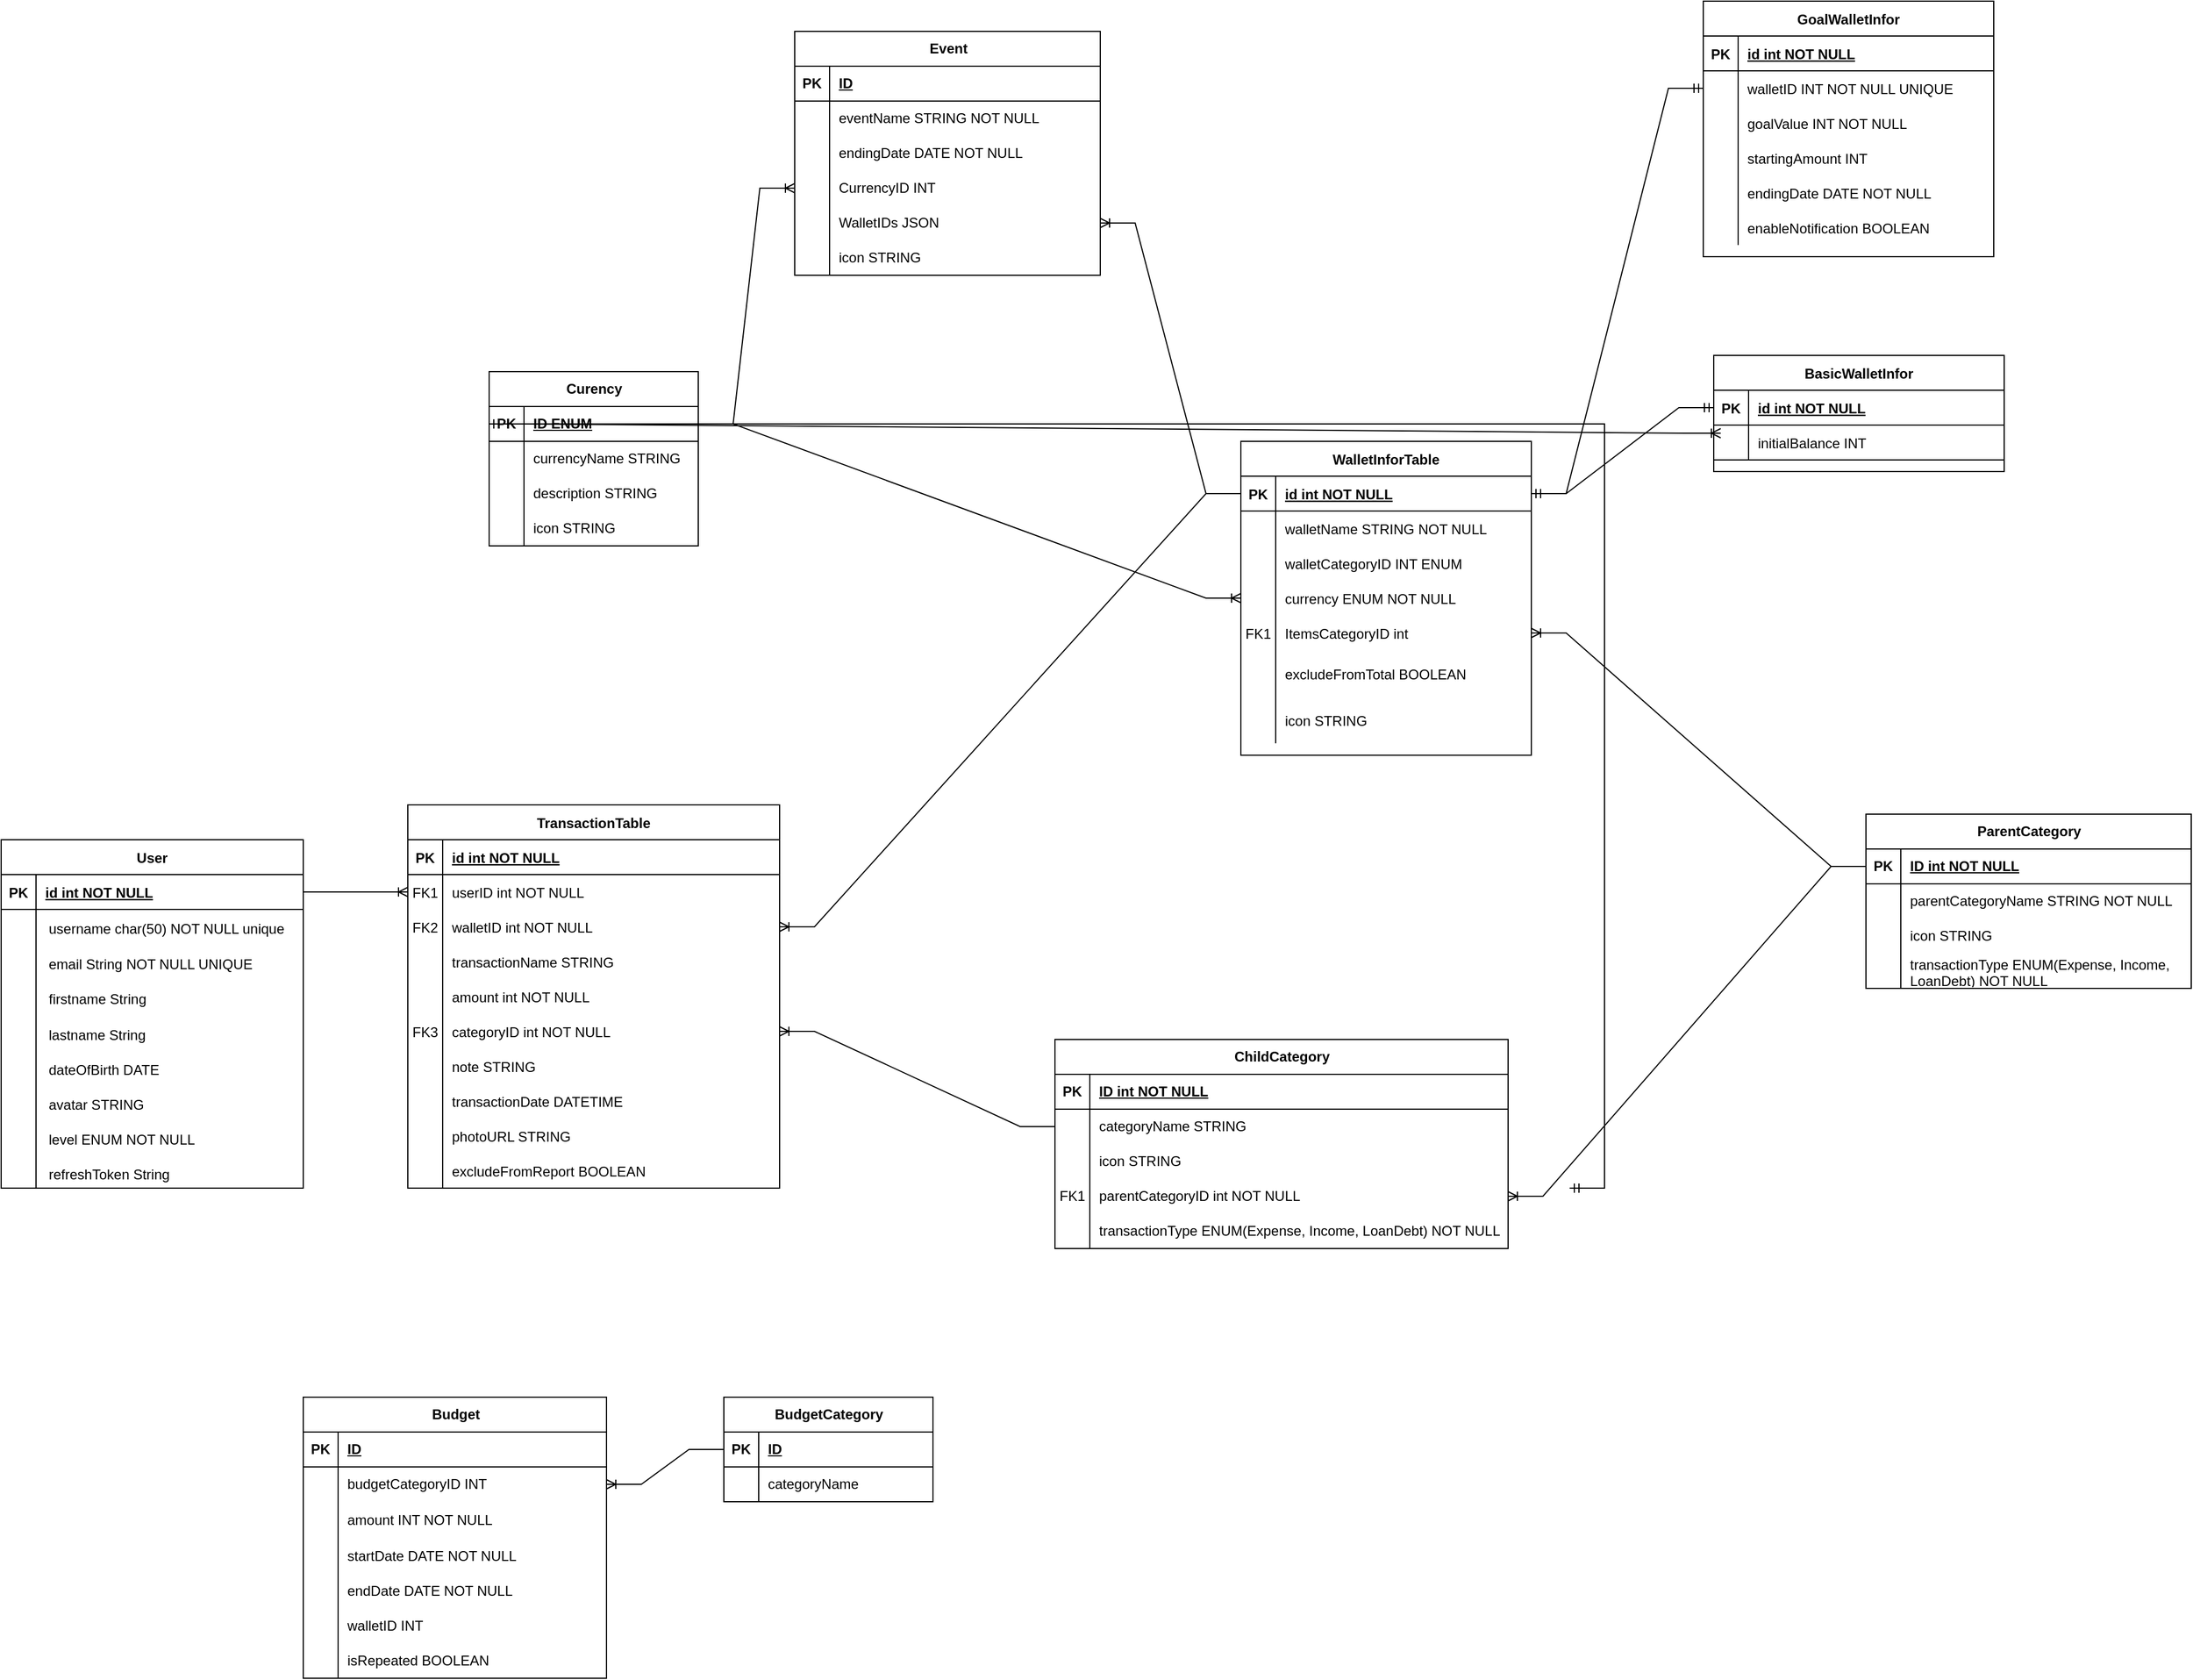<mxfile version="22.0.2" type="github">
  <diagram id="R2lEEEUBdFMjLlhIrx00" name="Page-1">
    <mxGraphModel dx="1635" dy="1838" grid="0" gridSize="10" guides="1" tooltips="1" connect="1" arrows="1" fold="1" page="0" pageScale="1" pageWidth="850" pageHeight="1100" math="0" shadow="0" extFonts="Permanent Marker^https://fonts.googleapis.com/css?family=Permanent+Marker">
      <root>
        <mxCell id="0" />
        <mxCell id="1" parent="0" />
        <mxCell id="C-vyLk0tnHw3VtMMgP7b-2" value="BasicWalletInfor" style="shape=table;startSize=30;container=1;collapsible=1;childLayout=tableLayout;fixedRows=1;rowLines=0;fontStyle=1;align=center;resizeLast=1;" parent="1" vertex="1">
          <mxGeometry x="1184" y="-667" width="250" height="100" as="geometry" />
        </mxCell>
        <mxCell id="C-vyLk0tnHw3VtMMgP7b-3" value="" style="shape=partialRectangle;collapsible=0;dropTarget=0;pointerEvents=0;fillColor=none;points=[[0,0.5],[1,0.5]];portConstraint=eastwest;top=0;left=0;right=0;bottom=1;" parent="C-vyLk0tnHw3VtMMgP7b-2" vertex="1">
          <mxGeometry y="30" width="250" height="30" as="geometry" />
        </mxCell>
        <mxCell id="C-vyLk0tnHw3VtMMgP7b-4" value="PK" style="shape=partialRectangle;overflow=hidden;connectable=0;fillColor=none;top=0;left=0;bottom=0;right=0;fontStyle=1;" parent="C-vyLk0tnHw3VtMMgP7b-3" vertex="1">
          <mxGeometry width="30" height="30" as="geometry">
            <mxRectangle width="30" height="30" as="alternateBounds" />
          </mxGeometry>
        </mxCell>
        <mxCell id="C-vyLk0tnHw3VtMMgP7b-5" value="id int NOT NULL " style="shape=partialRectangle;overflow=hidden;connectable=0;fillColor=none;top=0;left=0;bottom=0;right=0;align=left;spacingLeft=6;fontStyle=5;" parent="C-vyLk0tnHw3VtMMgP7b-3" vertex="1">
          <mxGeometry x="30" width="220" height="30" as="geometry">
            <mxRectangle width="220" height="30" as="alternateBounds" />
          </mxGeometry>
        </mxCell>
        <mxCell id="UHDUkJr-XkiOWjCY6Rnn-112" style="shape=partialRectangle;collapsible=0;dropTarget=0;pointerEvents=0;fillColor=none;points=[[0,0.5],[1,0.5]];portConstraint=eastwest;top=0;left=0;right=0;bottom=1;fontStyle=1" vertex="1" parent="C-vyLk0tnHw3VtMMgP7b-2">
          <mxGeometry y="60" width="250" height="30" as="geometry" />
        </mxCell>
        <mxCell id="UHDUkJr-XkiOWjCY6Rnn-113" style="shape=partialRectangle;overflow=hidden;connectable=0;fillColor=none;top=0;left=0;bottom=0;right=0;fontStyle=1;" vertex="1" parent="UHDUkJr-XkiOWjCY6Rnn-112">
          <mxGeometry width="30" height="30" as="geometry">
            <mxRectangle width="30" height="30" as="alternateBounds" />
          </mxGeometry>
        </mxCell>
        <mxCell id="UHDUkJr-XkiOWjCY6Rnn-114" value="initialBalance INT" style="shape=partialRectangle;overflow=hidden;connectable=0;fillColor=none;top=0;left=0;bottom=0;right=0;align=left;spacingLeft=6;fontStyle=0;" vertex="1" parent="UHDUkJr-XkiOWjCY6Rnn-112">
          <mxGeometry x="30" width="220" height="30" as="geometry">
            <mxRectangle width="220" height="30" as="alternateBounds" />
          </mxGeometry>
        </mxCell>
        <mxCell id="C-vyLk0tnHw3VtMMgP7b-23" value="User" style="shape=table;startSize=30;container=1;collapsible=1;childLayout=tableLayout;fixedRows=1;rowLines=0;fontStyle=1;align=center;resizeLast=1;" parent="1" vertex="1">
          <mxGeometry x="-290" y="-250" width="260" height="300" as="geometry" />
        </mxCell>
        <mxCell id="C-vyLk0tnHw3VtMMgP7b-24" value="" style="shape=partialRectangle;collapsible=0;dropTarget=0;pointerEvents=0;fillColor=none;points=[[0,0.5],[1,0.5]];portConstraint=eastwest;top=0;left=0;right=0;bottom=1;" parent="C-vyLk0tnHw3VtMMgP7b-23" vertex="1">
          <mxGeometry y="30" width="260" height="30" as="geometry" />
        </mxCell>
        <mxCell id="C-vyLk0tnHw3VtMMgP7b-25" value="PK" style="shape=partialRectangle;overflow=hidden;connectable=0;fillColor=none;top=0;left=0;bottom=0;right=0;fontStyle=1;" parent="C-vyLk0tnHw3VtMMgP7b-24" vertex="1">
          <mxGeometry width="30" height="30" as="geometry">
            <mxRectangle width="30" height="30" as="alternateBounds" />
          </mxGeometry>
        </mxCell>
        <mxCell id="C-vyLk0tnHw3VtMMgP7b-26" value="id int NOT NULL " style="shape=partialRectangle;overflow=hidden;connectable=0;fillColor=none;top=0;left=0;bottom=0;right=0;align=left;spacingLeft=6;fontStyle=5;" parent="C-vyLk0tnHw3VtMMgP7b-24" vertex="1">
          <mxGeometry x="30" width="230" height="30" as="geometry">
            <mxRectangle width="230" height="30" as="alternateBounds" />
          </mxGeometry>
        </mxCell>
        <mxCell id="C-vyLk0tnHw3VtMMgP7b-27" value="" style="shape=partialRectangle;collapsible=0;dropTarget=0;pointerEvents=0;fillColor=none;points=[[0,0.5],[1,0.5]];portConstraint=eastwest;top=0;left=0;right=0;bottom=0;" parent="C-vyLk0tnHw3VtMMgP7b-23" vertex="1">
          <mxGeometry y="60" width="260" height="30" as="geometry" />
        </mxCell>
        <mxCell id="C-vyLk0tnHw3VtMMgP7b-28" value="" style="shape=partialRectangle;overflow=hidden;connectable=0;fillColor=none;top=0;left=0;bottom=0;right=0;" parent="C-vyLk0tnHw3VtMMgP7b-27" vertex="1">
          <mxGeometry width="30" height="30" as="geometry">
            <mxRectangle width="30" height="30" as="alternateBounds" />
          </mxGeometry>
        </mxCell>
        <mxCell id="C-vyLk0tnHw3VtMMgP7b-29" value="username char(50) NOT NULL unique&#xa;" style="shape=partialRectangle;overflow=hidden;connectable=0;fillColor=none;top=0;left=0;bottom=0;right=0;align=left;spacingLeft=6;spacingTop=5;spacing=5;" parent="C-vyLk0tnHw3VtMMgP7b-27" vertex="1">
          <mxGeometry x="30" width="230" height="30" as="geometry">
            <mxRectangle width="230" height="30" as="alternateBounds" />
          </mxGeometry>
        </mxCell>
        <mxCell id="MhJRyfgsgThMIuelg5yN-90" style="shape=partialRectangle;collapsible=0;dropTarget=0;pointerEvents=0;fillColor=none;points=[[0,0.5],[1,0.5]];portConstraint=eastwest;top=0;left=0;right=0;bottom=0;" parent="C-vyLk0tnHw3VtMMgP7b-23" vertex="1">
          <mxGeometry y="90" width="260" height="28" as="geometry" />
        </mxCell>
        <mxCell id="MhJRyfgsgThMIuelg5yN-91" style="shape=partialRectangle;overflow=hidden;connectable=0;fillColor=none;top=0;left=0;bottom=0;right=0;" parent="MhJRyfgsgThMIuelg5yN-90" vertex="1">
          <mxGeometry width="30" height="28" as="geometry">
            <mxRectangle width="30" height="28" as="alternateBounds" />
          </mxGeometry>
        </mxCell>
        <mxCell id="MhJRyfgsgThMIuelg5yN-92" value="email String NOT NULL UNIQUE" style="shape=partialRectangle;overflow=hidden;connectable=0;fillColor=none;top=0;left=0;bottom=0;right=0;align=left;spacingLeft=6;spacingTop=5;spacing=5;" parent="MhJRyfgsgThMIuelg5yN-90" vertex="1">
          <mxGeometry x="30" width="230" height="28" as="geometry">
            <mxRectangle width="230" height="28" as="alternateBounds" />
          </mxGeometry>
        </mxCell>
        <mxCell id="MhJRyfgsgThMIuelg5yN-87" style="shape=partialRectangle;collapsible=0;dropTarget=0;pointerEvents=0;fillColor=none;points=[[0,0.5],[1,0.5]];portConstraint=eastwest;top=0;left=0;right=0;bottom=0;" parent="C-vyLk0tnHw3VtMMgP7b-23" vertex="1">
          <mxGeometry y="118" width="260" height="32" as="geometry" />
        </mxCell>
        <mxCell id="MhJRyfgsgThMIuelg5yN-88" style="shape=partialRectangle;overflow=hidden;connectable=0;fillColor=none;top=0;left=0;bottom=0;right=0;" parent="MhJRyfgsgThMIuelg5yN-87" vertex="1">
          <mxGeometry width="30" height="32" as="geometry">
            <mxRectangle width="30" height="32" as="alternateBounds" />
          </mxGeometry>
        </mxCell>
        <mxCell id="MhJRyfgsgThMIuelg5yN-89" value="firstname String" style="shape=partialRectangle;overflow=hidden;connectable=0;fillColor=none;top=0;left=0;bottom=0;right=0;align=left;spacingLeft=6;spacingTop=5;spacing=5;" parent="MhJRyfgsgThMIuelg5yN-87" vertex="1">
          <mxGeometry x="30" width="230" height="32" as="geometry">
            <mxRectangle width="230" height="32" as="alternateBounds" />
          </mxGeometry>
        </mxCell>
        <mxCell id="MhJRyfgsgThMIuelg5yN-84" style="shape=partialRectangle;collapsible=0;dropTarget=0;pointerEvents=0;fillColor=none;points=[[0,0.5],[1,0.5]];portConstraint=eastwest;top=0;left=0;right=0;bottom=0;" parent="C-vyLk0tnHw3VtMMgP7b-23" vertex="1">
          <mxGeometry y="150" width="260" height="30" as="geometry" />
        </mxCell>
        <mxCell id="MhJRyfgsgThMIuelg5yN-85" style="shape=partialRectangle;overflow=hidden;connectable=0;fillColor=none;top=0;left=0;bottom=0;right=0;" parent="MhJRyfgsgThMIuelg5yN-84" vertex="1">
          <mxGeometry width="30" height="30" as="geometry">
            <mxRectangle width="30" height="30" as="alternateBounds" />
          </mxGeometry>
        </mxCell>
        <mxCell id="MhJRyfgsgThMIuelg5yN-86" value="lastname String" style="shape=partialRectangle;overflow=hidden;connectable=0;fillColor=none;top=0;left=0;bottom=0;right=0;align=left;spacingLeft=6;spacingTop=5;spacing=5;" parent="MhJRyfgsgThMIuelg5yN-84" vertex="1">
          <mxGeometry x="30" width="230" height="30" as="geometry">
            <mxRectangle width="230" height="30" as="alternateBounds" />
          </mxGeometry>
        </mxCell>
        <mxCell id="tIlf_z9O_sts-XHeHfsC-36" style="shape=partialRectangle;collapsible=0;dropTarget=0;pointerEvents=0;fillColor=none;points=[[0,0.5],[1,0.5]];portConstraint=eastwest;top=0;left=0;right=0;bottom=0;" parent="C-vyLk0tnHw3VtMMgP7b-23" vertex="1">
          <mxGeometry y="180" width="260" height="30" as="geometry" />
        </mxCell>
        <mxCell id="tIlf_z9O_sts-XHeHfsC-37" style="shape=partialRectangle;overflow=hidden;connectable=0;fillColor=none;top=0;left=0;bottom=0;right=0;" parent="tIlf_z9O_sts-XHeHfsC-36" vertex="1">
          <mxGeometry width="30" height="30" as="geometry">
            <mxRectangle width="30" height="30" as="alternateBounds" />
          </mxGeometry>
        </mxCell>
        <mxCell id="tIlf_z9O_sts-XHeHfsC-38" value="dateOfBirth DATE" style="shape=partialRectangle;overflow=hidden;connectable=0;fillColor=none;top=0;left=0;bottom=0;right=0;align=left;spacingLeft=6;spacingTop=5;spacing=5;" parent="tIlf_z9O_sts-XHeHfsC-36" vertex="1">
          <mxGeometry x="30" width="230" height="30" as="geometry">
            <mxRectangle width="230" height="30" as="alternateBounds" />
          </mxGeometry>
        </mxCell>
        <mxCell id="tIlf_z9O_sts-XHeHfsC-17" style="shape=partialRectangle;collapsible=0;dropTarget=0;pointerEvents=0;fillColor=none;points=[[0,0.5],[1,0.5]];portConstraint=eastwest;top=0;left=0;right=0;bottom=0;" parent="C-vyLk0tnHw3VtMMgP7b-23" vertex="1">
          <mxGeometry y="210" width="260" height="30" as="geometry" />
        </mxCell>
        <mxCell id="tIlf_z9O_sts-XHeHfsC-18" style="shape=partialRectangle;overflow=hidden;connectable=0;fillColor=none;top=0;left=0;bottom=0;right=0;" parent="tIlf_z9O_sts-XHeHfsC-17" vertex="1">
          <mxGeometry width="30" height="30" as="geometry">
            <mxRectangle width="30" height="30" as="alternateBounds" />
          </mxGeometry>
        </mxCell>
        <mxCell id="tIlf_z9O_sts-XHeHfsC-19" value="avatar STRING" style="shape=partialRectangle;overflow=hidden;connectable=0;fillColor=none;top=0;left=0;bottom=0;right=0;align=left;spacingLeft=6;spacingTop=5;spacing=5;" parent="tIlf_z9O_sts-XHeHfsC-17" vertex="1">
          <mxGeometry x="30" width="230" height="30" as="geometry">
            <mxRectangle width="230" height="30" as="alternateBounds" />
          </mxGeometry>
        </mxCell>
        <mxCell id="tIlf_z9O_sts-XHeHfsC-14" style="shape=partialRectangle;collapsible=0;dropTarget=0;pointerEvents=0;fillColor=none;points=[[0,0.5],[1,0.5]];portConstraint=eastwest;top=0;left=0;right=0;bottom=0;" parent="C-vyLk0tnHw3VtMMgP7b-23" vertex="1">
          <mxGeometry y="240" width="260" height="30" as="geometry" />
        </mxCell>
        <mxCell id="tIlf_z9O_sts-XHeHfsC-15" style="shape=partialRectangle;overflow=hidden;connectable=0;fillColor=none;top=0;left=0;bottom=0;right=0;" parent="tIlf_z9O_sts-XHeHfsC-14" vertex="1">
          <mxGeometry width="30" height="30" as="geometry">
            <mxRectangle width="30" height="30" as="alternateBounds" />
          </mxGeometry>
        </mxCell>
        <mxCell id="tIlf_z9O_sts-XHeHfsC-16" value="level ENUM NOT NULL" style="shape=partialRectangle;overflow=hidden;connectable=0;fillColor=none;top=0;left=0;bottom=0;right=0;align=left;spacingLeft=6;spacingTop=5;spacing=5;" parent="tIlf_z9O_sts-XHeHfsC-14" vertex="1">
          <mxGeometry x="30" width="230" height="30" as="geometry">
            <mxRectangle width="230" height="30" as="alternateBounds" />
          </mxGeometry>
        </mxCell>
        <mxCell id="MhJRyfgsgThMIuelg5yN-81" style="shape=partialRectangle;collapsible=0;dropTarget=0;pointerEvents=0;fillColor=none;points=[[0,0.5],[1,0.5]];portConstraint=eastwest;top=0;left=0;right=0;bottom=0;" parent="C-vyLk0tnHw3VtMMgP7b-23" vertex="1">
          <mxGeometry y="270" width="260" height="30" as="geometry" />
        </mxCell>
        <mxCell id="MhJRyfgsgThMIuelg5yN-82" style="shape=partialRectangle;overflow=hidden;connectable=0;fillColor=none;top=0;left=0;bottom=0;right=0;" parent="MhJRyfgsgThMIuelg5yN-81" vertex="1">
          <mxGeometry width="30" height="30" as="geometry">
            <mxRectangle width="30" height="30" as="alternateBounds" />
          </mxGeometry>
        </mxCell>
        <mxCell id="MhJRyfgsgThMIuelg5yN-83" value="refreshToken String" style="shape=partialRectangle;overflow=hidden;connectable=0;fillColor=none;top=0;left=0;bottom=0;right=0;align=left;spacingLeft=6;spacingTop=5;spacing=5;" parent="MhJRyfgsgThMIuelg5yN-81" vertex="1">
          <mxGeometry x="30" width="230" height="30" as="geometry">
            <mxRectangle width="230" height="30" as="alternateBounds" />
          </mxGeometry>
        </mxCell>
        <mxCell id="MhJRyfgsgThMIuelg5yN-2" value="TransactionTable" style="shape=table;startSize=30;container=1;collapsible=1;childLayout=tableLayout;fixedRows=1;rowLines=0;fontStyle=1;align=center;resizeLast=1;" parent="1" vertex="1">
          <mxGeometry x="60" y="-280" width="320" height="330" as="geometry" />
        </mxCell>
        <mxCell id="MhJRyfgsgThMIuelg5yN-3" value="" style="shape=partialRectangle;collapsible=0;dropTarget=0;pointerEvents=0;fillColor=none;points=[[0,0.5],[1,0.5]];portConstraint=eastwest;top=0;left=0;right=0;bottom=1;" parent="MhJRyfgsgThMIuelg5yN-2" vertex="1">
          <mxGeometry y="30" width="320" height="30" as="geometry" />
        </mxCell>
        <mxCell id="MhJRyfgsgThMIuelg5yN-4" value="PK" style="shape=partialRectangle;overflow=hidden;connectable=0;fillColor=none;top=0;left=0;bottom=0;right=0;fontStyle=1;" parent="MhJRyfgsgThMIuelg5yN-3" vertex="1">
          <mxGeometry width="30" height="30" as="geometry">
            <mxRectangle width="30" height="30" as="alternateBounds" />
          </mxGeometry>
        </mxCell>
        <mxCell id="MhJRyfgsgThMIuelg5yN-5" value="id int NOT NULL " style="shape=partialRectangle;overflow=hidden;connectable=0;fillColor=none;top=0;left=0;bottom=0;right=0;align=left;spacingLeft=6;fontStyle=5;" parent="MhJRyfgsgThMIuelg5yN-3" vertex="1">
          <mxGeometry x="30" width="290" height="30" as="geometry">
            <mxRectangle width="290" height="30" as="alternateBounds" />
          </mxGeometry>
        </mxCell>
        <mxCell id="MhJRyfgsgThMIuelg5yN-6" value="" style="shape=partialRectangle;collapsible=0;dropTarget=0;pointerEvents=0;fillColor=none;points=[[0,0.5],[1,0.5]];portConstraint=eastwest;top=0;left=0;right=0;bottom=0;" parent="MhJRyfgsgThMIuelg5yN-2" vertex="1">
          <mxGeometry y="60" width="320" height="30" as="geometry" />
        </mxCell>
        <mxCell id="MhJRyfgsgThMIuelg5yN-7" value="FK1" style="shape=partialRectangle;overflow=hidden;connectable=0;fillColor=none;top=0;left=0;bottom=0;right=0;" parent="MhJRyfgsgThMIuelg5yN-6" vertex="1">
          <mxGeometry width="30" height="30" as="geometry">
            <mxRectangle width="30" height="30" as="alternateBounds" />
          </mxGeometry>
        </mxCell>
        <mxCell id="MhJRyfgsgThMIuelg5yN-8" value="userID int NOT NULL" style="shape=partialRectangle;overflow=hidden;connectable=0;fillColor=none;top=0;left=0;bottom=0;right=0;align=left;spacingLeft=6;" parent="MhJRyfgsgThMIuelg5yN-6" vertex="1">
          <mxGeometry x="30" width="290" height="30" as="geometry">
            <mxRectangle width="290" height="30" as="alternateBounds" />
          </mxGeometry>
        </mxCell>
        <mxCell id="MhJRyfgsgThMIuelg5yN-9" value="" style="shape=partialRectangle;collapsible=0;dropTarget=0;pointerEvents=0;fillColor=none;points=[[0,0.5],[1,0.5]];portConstraint=eastwest;top=0;left=0;right=0;bottom=0;" parent="MhJRyfgsgThMIuelg5yN-2" vertex="1">
          <mxGeometry y="90" width="320" height="30" as="geometry" />
        </mxCell>
        <mxCell id="MhJRyfgsgThMIuelg5yN-10" value="FK2" style="shape=partialRectangle;overflow=hidden;connectable=0;fillColor=none;top=0;left=0;bottom=0;right=0;" parent="MhJRyfgsgThMIuelg5yN-9" vertex="1">
          <mxGeometry width="30" height="30" as="geometry">
            <mxRectangle width="30" height="30" as="alternateBounds" />
          </mxGeometry>
        </mxCell>
        <mxCell id="MhJRyfgsgThMIuelg5yN-11" value="walletID int NOT NULL" style="shape=partialRectangle;overflow=hidden;connectable=0;fillColor=none;top=0;left=0;bottom=0;right=0;align=left;spacingLeft=6;" parent="MhJRyfgsgThMIuelg5yN-9" vertex="1">
          <mxGeometry x="30" width="290" height="30" as="geometry">
            <mxRectangle width="290" height="30" as="alternateBounds" />
          </mxGeometry>
        </mxCell>
        <mxCell id="MhJRyfgsgThMIuelg5yN-72" style="shape=partialRectangle;collapsible=0;dropTarget=0;pointerEvents=0;fillColor=none;points=[[0,0.5],[1,0.5]];portConstraint=eastwest;top=0;left=0;right=0;bottom=0;" parent="MhJRyfgsgThMIuelg5yN-2" vertex="1">
          <mxGeometry y="120" width="320" height="30" as="geometry" />
        </mxCell>
        <mxCell id="MhJRyfgsgThMIuelg5yN-73" style="shape=partialRectangle;overflow=hidden;connectable=0;fillColor=none;top=0;left=0;bottom=0;right=0;" parent="MhJRyfgsgThMIuelg5yN-72" vertex="1">
          <mxGeometry width="30" height="30" as="geometry">
            <mxRectangle width="30" height="30" as="alternateBounds" />
          </mxGeometry>
        </mxCell>
        <mxCell id="MhJRyfgsgThMIuelg5yN-74" value="transactionName STRING" style="shape=partialRectangle;overflow=hidden;connectable=0;fillColor=none;top=0;left=0;bottom=0;right=0;align=left;spacingLeft=6;" parent="MhJRyfgsgThMIuelg5yN-72" vertex="1">
          <mxGeometry x="30" width="290" height="30" as="geometry">
            <mxRectangle width="290" height="30" as="alternateBounds" />
          </mxGeometry>
        </mxCell>
        <mxCell id="MhJRyfgsgThMIuelg5yN-69" style="shape=partialRectangle;collapsible=0;dropTarget=0;pointerEvents=0;fillColor=none;points=[[0,0.5],[1,0.5]];portConstraint=eastwest;top=0;left=0;right=0;bottom=0;" parent="MhJRyfgsgThMIuelg5yN-2" vertex="1">
          <mxGeometry y="150" width="320" height="30" as="geometry" />
        </mxCell>
        <mxCell id="MhJRyfgsgThMIuelg5yN-70" style="shape=partialRectangle;overflow=hidden;connectable=0;fillColor=none;top=0;left=0;bottom=0;right=0;" parent="MhJRyfgsgThMIuelg5yN-69" vertex="1">
          <mxGeometry width="30" height="30" as="geometry">
            <mxRectangle width="30" height="30" as="alternateBounds" />
          </mxGeometry>
        </mxCell>
        <mxCell id="MhJRyfgsgThMIuelg5yN-71" value="amount int NOT NULL" style="shape=partialRectangle;overflow=hidden;connectable=0;fillColor=none;top=0;left=0;bottom=0;right=0;align=left;spacingLeft=6;" parent="MhJRyfgsgThMIuelg5yN-69" vertex="1">
          <mxGeometry x="30" width="290" height="30" as="geometry">
            <mxRectangle width="290" height="30" as="alternateBounds" />
          </mxGeometry>
        </mxCell>
        <mxCell id="MhJRyfgsgThMIuelg5yN-66" style="shape=partialRectangle;collapsible=0;dropTarget=0;pointerEvents=0;fillColor=none;points=[[0,0.5],[1,0.5]];portConstraint=eastwest;top=0;left=0;right=0;bottom=0;" parent="MhJRyfgsgThMIuelg5yN-2" vertex="1">
          <mxGeometry y="180" width="320" height="30" as="geometry" />
        </mxCell>
        <mxCell id="MhJRyfgsgThMIuelg5yN-67" value="FK3" style="shape=partialRectangle;overflow=hidden;connectable=0;fillColor=none;top=0;left=0;bottom=0;right=0;" parent="MhJRyfgsgThMIuelg5yN-66" vertex="1">
          <mxGeometry width="30" height="30" as="geometry">
            <mxRectangle width="30" height="30" as="alternateBounds" />
          </mxGeometry>
        </mxCell>
        <mxCell id="MhJRyfgsgThMIuelg5yN-68" value="categoryID int NOT NULL" style="shape=partialRectangle;overflow=hidden;connectable=0;fillColor=none;top=0;left=0;bottom=0;right=0;align=left;spacingLeft=6;" parent="MhJRyfgsgThMIuelg5yN-66" vertex="1">
          <mxGeometry x="30" width="290" height="30" as="geometry">
            <mxRectangle width="290" height="30" as="alternateBounds" />
          </mxGeometry>
        </mxCell>
        <mxCell id="MhJRyfgsgThMIuelg5yN-63" style="shape=partialRectangle;collapsible=0;dropTarget=0;pointerEvents=0;fillColor=none;points=[[0,0.5],[1,0.5]];portConstraint=eastwest;top=0;left=0;right=0;bottom=0;" parent="MhJRyfgsgThMIuelg5yN-2" vertex="1">
          <mxGeometry y="210" width="320" height="30" as="geometry" />
        </mxCell>
        <mxCell id="MhJRyfgsgThMIuelg5yN-64" style="shape=partialRectangle;overflow=hidden;connectable=0;fillColor=none;top=0;left=0;bottom=0;right=0;" parent="MhJRyfgsgThMIuelg5yN-63" vertex="1">
          <mxGeometry width="30" height="30" as="geometry">
            <mxRectangle width="30" height="30" as="alternateBounds" />
          </mxGeometry>
        </mxCell>
        <mxCell id="MhJRyfgsgThMIuelg5yN-65" value="note STRING" style="shape=partialRectangle;overflow=hidden;connectable=0;fillColor=none;top=0;left=0;bottom=0;right=0;align=left;spacingLeft=6;" parent="MhJRyfgsgThMIuelg5yN-63" vertex="1">
          <mxGeometry x="30" width="290" height="30" as="geometry">
            <mxRectangle width="290" height="30" as="alternateBounds" />
          </mxGeometry>
        </mxCell>
        <mxCell id="MhJRyfgsgThMIuelg5yN-60" style="shape=partialRectangle;collapsible=0;dropTarget=0;pointerEvents=0;fillColor=none;points=[[0,0.5],[1,0.5]];portConstraint=eastwest;top=0;left=0;right=0;bottom=0;" parent="MhJRyfgsgThMIuelg5yN-2" vertex="1">
          <mxGeometry y="240" width="320" height="30" as="geometry" />
        </mxCell>
        <mxCell id="MhJRyfgsgThMIuelg5yN-61" style="shape=partialRectangle;overflow=hidden;connectable=0;fillColor=none;top=0;left=0;bottom=0;right=0;" parent="MhJRyfgsgThMIuelg5yN-60" vertex="1">
          <mxGeometry width="30" height="30" as="geometry">
            <mxRectangle width="30" height="30" as="alternateBounds" />
          </mxGeometry>
        </mxCell>
        <mxCell id="MhJRyfgsgThMIuelg5yN-62" value="transactionDate DATETIME" style="shape=partialRectangle;overflow=hidden;connectable=0;fillColor=none;top=0;left=0;bottom=0;right=0;align=left;spacingLeft=6;" parent="MhJRyfgsgThMIuelg5yN-60" vertex="1">
          <mxGeometry x="30" width="290" height="30" as="geometry">
            <mxRectangle width="290" height="30" as="alternateBounds" />
          </mxGeometry>
        </mxCell>
        <mxCell id="MhJRyfgsgThMIuelg5yN-57" style="shape=partialRectangle;collapsible=0;dropTarget=0;pointerEvents=0;fillColor=none;points=[[0,0.5],[1,0.5]];portConstraint=eastwest;top=0;left=0;right=0;bottom=0;" parent="MhJRyfgsgThMIuelg5yN-2" vertex="1">
          <mxGeometry y="270" width="320" height="30" as="geometry" />
        </mxCell>
        <mxCell id="MhJRyfgsgThMIuelg5yN-58" style="shape=partialRectangle;overflow=hidden;connectable=0;fillColor=none;top=0;left=0;bottom=0;right=0;" parent="MhJRyfgsgThMIuelg5yN-57" vertex="1">
          <mxGeometry width="30" height="30" as="geometry">
            <mxRectangle width="30" height="30" as="alternateBounds" />
          </mxGeometry>
        </mxCell>
        <mxCell id="MhJRyfgsgThMIuelg5yN-59" value="photoURL STRING" style="shape=partialRectangle;overflow=hidden;connectable=0;fillColor=none;top=0;left=0;bottom=0;right=0;align=left;spacingLeft=6;" parent="MhJRyfgsgThMIuelg5yN-57" vertex="1">
          <mxGeometry x="30" width="290" height="30" as="geometry">
            <mxRectangle width="290" height="30" as="alternateBounds" />
          </mxGeometry>
        </mxCell>
        <mxCell id="tIlf_z9O_sts-XHeHfsC-39" style="shape=partialRectangle;collapsible=0;dropTarget=0;pointerEvents=0;fillColor=none;points=[[0,0.5],[1,0.5]];portConstraint=eastwest;top=0;left=0;right=0;bottom=0;" parent="MhJRyfgsgThMIuelg5yN-2" vertex="1">
          <mxGeometry y="300" width="320" height="30" as="geometry" />
        </mxCell>
        <mxCell id="tIlf_z9O_sts-XHeHfsC-40" style="shape=partialRectangle;overflow=hidden;connectable=0;fillColor=none;top=0;left=0;bottom=0;right=0;" parent="tIlf_z9O_sts-XHeHfsC-39" vertex="1">
          <mxGeometry width="30" height="30" as="geometry">
            <mxRectangle width="30" height="30" as="alternateBounds" />
          </mxGeometry>
        </mxCell>
        <mxCell id="tIlf_z9O_sts-XHeHfsC-41" value="excludeFromReport BOOLEAN" style="shape=partialRectangle;overflow=hidden;connectable=0;fillColor=none;top=0;left=0;bottom=0;right=0;align=left;spacingLeft=6;" parent="tIlf_z9O_sts-XHeHfsC-39" vertex="1">
          <mxGeometry x="30" width="290" height="30" as="geometry">
            <mxRectangle width="290" height="30" as="alternateBounds" />
          </mxGeometry>
        </mxCell>
        <mxCell id="MhJRyfgsgThMIuelg5yN-25" value="" style="edgeStyle=entityRelationEdgeStyle;fontSize=12;html=1;endArrow=ERoneToMany;rounded=0;entryX=1;entryY=0.5;entryDx=0;entryDy=0;exitX=0;exitY=0.5;exitDx=0;exitDy=0;" parent="1" source="UHDUkJr-XkiOWjCY6Rnn-60" target="MhJRyfgsgThMIuelg5yN-9" edge="1">
          <mxGeometry width="100" height="100" relative="1" as="geometry">
            <mxPoint x="559" y="-452" as="sourcePoint" />
            <mxPoint x="417" y="-184" as="targetPoint" />
          </mxGeometry>
        </mxCell>
        <mxCell id="MhJRyfgsgThMIuelg5yN-26" value="ChildCategory" style="shape=table;startSize=30;container=1;collapsible=1;childLayout=tableLayout;fixedRows=1;rowLines=0;fontStyle=1;align=center;resizeLast=1;html=1;" parent="1" vertex="1">
          <mxGeometry x="617" y="-78" width="390" height="180" as="geometry" />
        </mxCell>
        <mxCell id="MhJRyfgsgThMIuelg5yN-27" value="" style="shape=tableRow;horizontal=0;startSize=0;swimlaneHead=0;swimlaneBody=0;fillColor=none;collapsible=0;dropTarget=0;points=[[0,0.5],[1,0.5]];portConstraint=eastwest;top=0;left=0;right=0;bottom=1;" parent="MhJRyfgsgThMIuelg5yN-26" vertex="1">
          <mxGeometry y="30" width="390" height="30" as="geometry" />
        </mxCell>
        <mxCell id="MhJRyfgsgThMIuelg5yN-28" value="PK" style="shape=partialRectangle;connectable=0;fillColor=none;top=0;left=0;bottom=0;right=0;fontStyle=1;overflow=hidden;whiteSpace=wrap;html=1;" parent="MhJRyfgsgThMIuelg5yN-27" vertex="1">
          <mxGeometry width="30" height="30" as="geometry">
            <mxRectangle width="30" height="30" as="alternateBounds" />
          </mxGeometry>
        </mxCell>
        <mxCell id="MhJRyfgsgThMIuelg5yN-29" value="ID int NOT NULL" style="shape=partialRectangle;connectable=0;fillColor=none;top=0;left=0;bottom=0;right=0;align=left;spacingLeft=6;fontStyle=5;overflow=hidden;whiteSpace=wrap;html=1;" parent="MhJRyfgsgThMIuelg5yN-27" vertex="1">
          <mxGeometry x="30" width="360" height="30" as="geometry">
            <mxRectangle width="360" height="30" as="alternateBounds" />
          </mxGeometry>
        </mxCell>
        <mxCell id="MhJRyfgsgThMIuelg5yN-30" value="" style="shape=tableRow;horizontal=0;startSize=0;swimlaneHead=0;swimlaneBody=0;fillColor=none;collapsible=0;dropTarget=0;points=[[0,0.5],[1,0.5]];portConstraint=eastwest;top=0;left=0;right=0;bottom=0;" parent="MhJRyfgsgThMIuelg5yN-26" vertex="1">
          <mxGeometry y="60" width="390" height="30" as="geometry" />
        </mxCell>
        <mxCell id="MhJRyfgsgThMIuelg5yN-31" value="" style="shape=partialRectangle;connectable=0;fillColor=none;top=0;left=0;bottom=0;right=0;editable=1;overflow=hidden;whiteSpace=wrap;html=1;" parent="MhJRyfgsgThMIuelg5yN-30" vertex="1">
          <mxGeometry width="30" height="30" as="geometry">
            <mxRectangle width="30" height="30" as="alternateBounds" />
          </mxGeometry>
        </mxCell>
        <mxCell id="MhJRyfgsgThMIuelg5yN-32" value="categoryName STRING" style="shape=partialRectangle;connectable=0;fillColor=none;top=0;left=0;bottom=0;right=0;align=left;spacingLeft=6;overflow=hidden;whiteSpace=wrap;html=1;" parent="MhJRyfgsgThMIuelg5yN-30" vertex="1">
          <mxGeometry x="30" width="360" height="30" as="geometry">
            <mxRectangle width="360" height="30" as="alternateBounds" />
          </mxGeometry>
        </mxCell>
        <mxCell id="MhJRyfgsgThMIuelg5yN-33" value="" style="shape=tableRow;horizontal=0;startSize=0;swimlaneHead=0;swimlaneBody=0;fillColor=none;collapsible=0;dropTarget=0;points=[[0,0.5],[1,0.5]];portConstraint=eastwest;top=0;left=0;right=0;bottom=0;" parent="MhJRyfgsgThMIuelg5yN-26" vertex="1">
          <mxGeometry y="90" width="390" height="30" as="geometry" />
        </mxCell>
        <mxCell id="MhJRyfgsgThMIuelg5yN-34" value="" style="shape=partialRectangle;connectable=0;fillColor=none;top=0;left=0;bottom=0;right=0;editable=1;overflow=hidden;whiteSpace=wrap;html=1;" parent="MhJRyfgsgThMIuelg5yN-33" vertex="1">
          <mxGeometry width="30" height="30" as="geometry">
            <mxRectangle width="30" height="30" as="alternateBounds" />
          </mxGeometry>
        </mxCell>
        <mxCell id="MhJRyfgsgThMIuelg5yN-35" value="icon STRING" style="shape=partialRectangle;connectable=0;fillColor=none;top=0;left=0;bottom=0;right=0;align=left;spacingLeft=6;overflow=hidden;whiteSpace=wrap;html=1;" parent="MhJRyfgsgThMIuelg5yN-33" vertex="1">
          <mxGeometry x="30" width="360" height="30" as="geometry">
            <mxRectangle width="360" height="30" as="alternateBounds" />
          </mxGeometry>
        </mxCell>
        <mxCell id="MhJRyfgsgThMIuelg5yN-53" style="shape=tableRow;horizontal=0;startSize=0;swimlaneHead=0;swimlaneBody=0;fillColor=none;collapsible=0;dropTarget=0;points=[[0,0.5],[1,0.5]];portConstraint=eastwest;top=0;left=0;right=0;bottom=0;" parent="MhJRyfgsgThMIuelg5yN-26" vertex="1">
          <mxGeometry y="120" width="390" height="30" as="geometry" />
        </mxCell>
        <mxCell id="MhJRyfgsgThMIuelg5yN-54" value="FK1" style="shape=partialRectangle;connectable=0;fillColor=none;top=0;left=0;bottom=0;right=0;editable=1;overflow=hidden;whiteSpace=wrap;html=1;" parent="MhJRyfgsgThMIuelg5yN-53" vertex="1">
          <mxGeometry width="30" height="30" as="geometry">
            <mxRectangle width="30" height="30" as="alternateBounds" />
          </mxGeometry>
        </mxCell>
        <mxCell id="MhJRyfgsgThMIuelg5yN-55" value="parentCategoryID int NOT NULL" style="shape=partialRectangle;connectable=0;fillColor=none;top=0;left=0;bottom=0;right=0;align=left;spacingLeft=6;overflow=hidden;whiteSpace=wrap;html=1;" parent="MhJRyfgsgThMIuelg5yN-53" vertex="1">
          <mxGeometry x="30" width="360" height="30" as="geometry">
            <mxRectangle width="360" height="30" as="alternateBounds" />
          </mxGeometry>
        </mxCell>
        <mxCell id="tIlf_z9O_sts-XHeHfsC-2" style="shape=tableRow;horizontal=0;startSize=0;swimlaneHead=0;swimlaneBody=0;fillColor=none;collapsible=0;dropTarget=0;points=[[0,0.5],[1,0.5]];portConstraint=eastwest;top=0;left=0;right=0;bottom=0;" parent="MhJRyfgsgThMIuelg5yN-26" vertex="1">
          <mxGeometry y="150" width="390" height="30" as="geometry" />
        </mxCell>
        <mxCell id="tIlf_z9O_sts-XHeHfsC-3" style="shape=partialRectangle;connectable=0;fillColor=none;top=0;left=0;bottom=0;right=0;editable=1;overflow=hidden;whiteSpace=wrap;html=1;" parent="tIlf_z9O_sts-XHeHfsC-2" vertex="1">
          <mxGeometry width="30" height="30" as="geometry">
            <mxRectangle width="30" height="30" as="alternateBounds" />
          </mxGeometry>
        </mxCell>
        <mxCell id="tIlf_z9O_sts-XHeHfsC-4" value="transactionType ENUM(Expense, Income, LoanDebt) NOT NULL" style="shape=partialRectangle;connectable=0;fillColor=none;top=0;left=0;bottom=0;right=0;align=left;spacingLeft=6;overflow=hidden;whiteSpace=wrap;html=1;" parent="tIlf_z9O_sts-XHeHfsC-2" vertex="1">
          <mxGeometry x="30" width="360" height="30" as="geometry">
            <mxRectangle width="360" height="30" as="alternateBounds" />
          </mxGeometry>
        </mxCell>
        <mxCell id="MhJRyfgsgThMIuelg5yN-40" value="ParentCategory" style="shape=table;startSize=30;container=1;collapsible=1;childLayout=tableLayout;fixedRows=1;rowLines=0;fontStyle=1;align=center;resizeLast=1;html=1;" parent="1" vertex="1">
          <mxGeometry x="1315" y="-272" width="280" height="150" as="geometry" />
        </mxCell>
        <mxCell id="MhJRyfgsgThMIuelg5yN-41" value="" style="shape=tableRow;horizontal=0;startSize=0;swimlaneHead=0;swimlaneBody=0;fillColor=none;collapsible=0;dropTarget=0;points=[[0,0.5],[1,0.5]];portConstraint=eastwest;top=0;left=0;right=0;bottom=1;" parent="MhJRyfgsgThMIuelg5yN-40" vertex="1">
          <mxGeometry y="30" width="280" height="30" as="geometry" />
        </mxCell>
        <mxCell id="MhJRyfgsgThMIuelg5yN-42" value="PK" style="shape=partialRectangle;connectable=0;fillColor=none;top=0;left=0;bottom=0;right=0;fontStyle=1;overflow=hidden;whiteSpace=wrap;html=1;" parent="MhJRyfgsgThMIuelg5yN-41" vertex="1">
          <mxGeometry width="30" height="30" as="geometry">
            <mxRectangle width="30" height="30" as="alternateBounds" />
          </mxGeometry>
        </mxCell>
        <mxCell id="MhJRyfgsgThMIuelg5yN-43" value="ID int NOT NULL" style="shape=partialRectangle;connectable=0;fillColor=none;top=0;left=0;bottom=0;right=0;align=left;spacingLeft=6;fontStyle=5;overflow=hidden;whiteSpace=wrap;html=1;" parent="MhJRyfgsgThMIuelg5yN-41" vertex="1">
          <mxGeometry x="30" width="250" height="30" as="geometry">
            <mxRectangle width="250" height="30" as="alternateBounds" />
          </mxGeometry>
        </mxCell>
        <mxCell id="MhJRyfgsgThMIuelg5yN-44" value="" style="shape=tableRow;horizontal=0;startSize=0;swimlaneHead=0;swimlaneBody=0;fillColor=none;collapsible=0;dropTarget=0;points=[[0,0.5],[1,0.5]];portConstraint=eastwest;top=0;left=0;right=0;bottom=0;" parent="MhJRyfgsgThMIuelg5yN-40" vertex="1">
          <mxGeometry y="60" width="280" height="30" as="geometry" />
        </mxCell>
        <mxCell id="MhJRyfgsgThMIuelg5yN-45" value="" style="shape=partialRectangle;connectable=0;fillColor=none;top=0;left=0;bottom=0;right=0;editable=1;overflow=hidden;whiteSpace=wrap;html=1;" parent="MhJRyfgsgThMIuelg5yN-44" vertex="1">
          <mxGeometry width="30" height="30" as="geometry">
            <mxRectangle width="30" height="30" as="alternateBounds" />
          </mxGeometry>
        </mxCell>
        <mxCell id="MhJRyfgsgThMIuelg5yN-46" value="parentCategoryName STRING NOT NULL" style="shape=partialRectangle;connectable=0;fillColor=none;top=0;left=0;bottom=0;right=0;align=left;spacingLeft=6;overflow=hidden;whiteSpace=wrap;html=1;" parent="MhJRyfgsgThMIuelg5yN-44" vertex="1">
          <mxGeometry x="30" width="250" height="30" as="geometry">
            <mxRectangle width="250" height="30" as="alternateBounds" />
          </mxGeometry>
        </mxCell>
        <mxCell id="MhJRyfgsgThMIuelg5yN-100" style="shape=tableRow;horizontal=0;startSize=0;swimlaneHead=0;swimlaneBody=0;fillColor=none;collapsible=0;dropTarget=0;points=[[0,0.5],[1,0.5]];portConstraint=eastwest;top=0;left=0;right=0;bottom=0;" parent="MhJRyfgsgThMIuelg5yN-40" vertex="1">
          <mxGeometry y="90" width="280" height="30" as="geometry" />
        </mxCell>
        <mxCell id="MhJRyfgsgThMIuelg5yN-101" style="shape=partialRectangle;connectable=0;fillColor=none;top=0;left=0;bottom=0;right=0;editable=1;overflow=hidden;whiteSpace=wrap;html=1;" parent="MhJRyfgsgThMIuelg5yN-100" vertex="1">
          <mxGeometry width="30" height="30" as="geometry">
            <mxRectangle width="30" height="30" as="alternateBounds" />
          </mxGeometry>
        </mxCell>
        <mxCell id="MhJRyfgsgThMIuelg5yN-102" value="icon STRING" style="shape=partialRectangle;connectable=0;fillColor=none;top=0;left=0;bottom=0;right=0;align=left;spacingLeft=6;overflow=hidden;whiteSpace=wrap;html=1;" parent="MhJRyfgsgThMIuelg5yN-100" vertex="1">
          <mxGeometry x="30" width="250" height="30" as="geometry">
            <mxRectangle width="250" height="30" as="alternateBounds" />
          </mxGeometry>
        </mxCell>
        <mxCell id="tIlf_z9O_sts-XHeHfsC-5" style="shape=tableRow;horizontal=0;startSize=0;swimlaneHead=0;swimlaneBody=0;fillColor=none;collapsible=0;dropTarget=0;points=[[0,0.5],[1,0.5]];portConstraint=eastwest;top=0;left=0;right=0;bottom=0;" parent="MhJRyfgsgThMIuelg5yN-40" vertex="1">
          <mxGeometry y="120" width="280" height="30" as="geometry" />
        </mxCell>
        <mxCell id="tIlf_z9O_sts-XHeHfsC-6" style="shape=partialRectangle;connectable=0;fillColor=none;top=0;left=0;bottom=0;right=0;editable=1;overflow=hidden;whiteSpace=wrap;html=1;" parent="tIlf_z9O_sts-XHeHfsC-5" vertex="1">
          <mxGeometry width="30" height="30" as="geometry">
            <mxRectangle width="30" height="30" as="alternateBounds" />
          </mxGeometry>
        </mxCell>
        <mxCell id="tIlf_z9O_sts-XHeHfsC-7" value="transactionType ENUM(Expense, Income, LoanDebt) NOT NULL" style="shape=partialRectangle;connectable=0;fillColor=none;top=0;left=0;bottom=0;right=0;align=left;spacingLeft=6;overflow=hidden;whiteSpace=wrap;html=1;" parent="tIlf_z9O_sts-XHeHfsC-5" vertex="1">
          <mxGeometry x="30" width="250" height="30" as="geometry">
            <mxRectangle width="250" height="30" as="alternateBounds" />
          </mxGeometry>
        </mxCell>
        <mxCell id="MhJRyfgsgThMIuelg5yN-97" value="" style="edgeStyle=entityRelationEdgeStyle;fontSize=12;html=1;endArrow=ERoneToMany;rounded=0;" parent="1" source="MhJRyfgsgThMIuelg5yN-30" target="MhJRyfgsgThMIuelg5yN-66" edge="1">
          <mxGeometry width="100" height="100" relative="1" as="geometry">
            <mxPoint x="582" y="57" as="sourcePoint" />
            <mxPoint x="401" y="-81" as="targetPoint" />
            <Array as="points">
              <mxPoint x="360" y="-91" />
            </Array>
          </mxGeometry>
        </mxCell>
        <mxCell id="MhJRyfgsgThMIuelg5yN-99" value="" style="edgeStyle=entityRelationEdgeStyle;fontSize=12;html=1;endArrow=ERoneToMany;rounded=0;entryX=1;entryY=0.5;entryDx=0;entryDy=0;exitX=0;exitY=0.5;exitDx=0;exitDy=0;" parent="1" source="MhJRyfgsgThMIuelg5yN-41" target="MhJRyfgsgThMIuelg5yN-53" edge="1">
          <mxGeometry width="100" height="100" relative="1" as="geometry">
            <mxPoint x="1040" y="300" as="sourcePoint" />
            <mxPoint x="1140" y="200" as="targetPoint" />
          </mxGeometry>
        </mxCell>
        <mxCell id="tIlf_z9O_sts-XHeHfsC-35" value="" style="edgeStyle=entityRelationEdgeStyle;fontSize=12;html=1;endArrow=ERmandOne;startArrow=ERmandOne;rounded=0;exitX=1;exitY=0.5;exitDx=0;exitDy=0;entryX=0;entryY=0.5;entryDx=0;entryDy=0;" parent="1" source="C-vyLk0tnHw3VtMMgP7b-9" target="tIlf_z9O_sts-XHeHfsC-21" edge="1">
          <mxGeometry width="100" height="100" relative="1" as="geometry">
            <mxPoint x="1060" y="50" as="sourcePoint" />
            <mxPoint x="1160" y="-50" as="targetPoint" />
          </mxGeometry>
        </mxCell>
        <mxCell id="HZNhdwVxAvnBZ_NTmQ16-32" value="GoalWalletInfor" style="shape=table;startSize=30;container=1;collapsible=1;childLayout=tableLayout;fixedRows=1;rowLines=0;fontStyle=1;align=center;resizeLast=1;" parent="1" vertex="1">
          <mxGeometry x="1175" y="-972" width="250" height="220" as="geometry" />
        </mxCell>
        <mxCell id="HZNhdwVxAvnBZ_NTmQ16-33" value="" style="shape=partialRectangle;collapsible=0;dropTarget=0;pointerEvents=0;fillColor=none;points=[[0,0.5],[1,0.5]];portConstraint=eastwest;top=0;left=0;right=0;bottom=1;" parent="HZNhdwVxAvnBZ_NTmQ16-32" vertex="1">
          <mxGeometry y="30" width="250" height="30" as="geometry" />
        </mxCell>
        <mxCell id="HZNhdwVxAvnBZ_NTmQ16-34" value="PK" style="shape=partialRectangle;overflow=hidden;connectable=0;fillColor=none;top=0;left=0;bottom=0;right=0;fontStyle=1;" parent="HZNhdwVxAvnBZ_NTmQ16-33" vertex="1">
          <mxGeometry width="30" height="30" as="geometry">
            <mxRectangle width="30" height="30" as="alternateBounds" />
          </mxGeometry>
        </mxCell>
        <mxCell id="HZNhdwVxAvnBZ_NTmQ16-35" value="id int NOT NULL " style="shape=partialRectangle;overflow=hidden;connectable=0;fillColor=none;top=0;left=0;bottom=0;right=0;align=left;spacingLeft=6;fontStyle=5;" parent="HZNhdwVxAvnBZ_NTmQ16-33" vertex="1">
          <mxGeometry x="30" width="220" height="30" as="geometry">
            <mxRectangle width="220" height="30" as="alternateBounds" />
          </mxGeometry>
        </mxCell>
        <mxCell id="HZNhdwVxAvnBZ_NTmQ16-36" value="" style="shape=partialRectangle;collapsible=0;dropTarget=0;pointerEvents=0;fillColor=none;points=[[0,0.5],[1,0.5]];portConstraint=eastwest;top=0;left=0;right=0;bottom=0;" parent="HZNhdwVxAvnBZ_NTmQ16-32" vertex="1">
          <mxGeometry y="60" width="250" height="30" as="geometry" />
        </mxCell>
        <mxCell id="HZNhdwVxAvnBZ_NTmQ16-37" value="" style="shape=partialRectangle;overflow=hidden;connectable=0;fillColor=none;top=0;left=0;bottom=0;right=0;" parent="HZNhdwVxAvnBZ_NTmQ16-36" vertex="1">
          <mxGeometry width="30" height="30" as="geometry">
            <mxRectangle width="30" height="30" as="alternateBounds" />
          </mxGeometry>
        </mxCell>
        <mxCell id="HZNhdwVxAvnBZ_NTmQ16-38" value="walletID INT NOT NULL UNIQUE" style="shape=partialRectangle;overflow=hidden;connectable=0;fillColor=none;top=0;left=0;bottom=0;right=0;align=left;spacingLeft=6;" parent="HZNhdwVxAvnBZ_NTmQ16-36" vertex="1">
          <mxGeometry x="30" width="220" height="30" as="geometry">
            <mxRectangle width="220" height="30" as="alternateBounds" />
          </mxGeometry>
        </mxCell>
        <mxCell id="HZNhdwVxAvnBZ_NTmQ16-55" style="shape=partialRectangle;collapsible=0;dropTarget=0;pointerEvents=0;fillColor=none;points=[[0,0.5],[1,0.5]];portConstraint=eastwest;top=0;left=0;right=0;bottom=0;" parent="HZNhdwVxAvnBZ_NTmQ16-32" vertex="1">
          <mxGeometry y="90" width="250" height="30" as="geometry" />
        </mxCell>
        <mxCell id="HZNhdwVxAvnBZ_NTmQ16-56" style="shape=partialRectangle;overflow=hidden;connectable=0;fillColor=none;top=0;left=0;bottom=0;right=0;" parent="HZNhdwVxAvnBZ_NTmQ16-55" vertex="1">
          <mxGeometry width="30" height="30" as="geometry">
            <mxRectangle width="30" height="30" as="alternateBounds" />
          </mxGeometry>
        </mxCell>
        <mxCell id="HZNhdwVxAvnBZ_NTmQ16-57" value="goalValue INT NOT NULL" style="shape=partialRectangle;overflow=hidden;connectable=0;fillColor=none;top=0;left=0;bottom=0;right=0;align=left;spacingLeft=6;" parent="HZNhdwVxAvnBZ_NTmQ16-55" vertex="1">
          <mxGeometry x="30" width="220" height="30" as="geometry">
            <mxRectangle width="220" height="30" as="alternateBounds" />
          </mxGeometry>
        </mxCell>
        <mxCell id="HZNhdwVxAvnBZ_NTmQ16-52" style="shape=partialRectangle;collapsible=0;dropTarget=0;pointerEvents=0;fillColor=none;points=[[0,0.5],[1,0.5]];portConstraint=eastwest;top=0;left=0;right=0;bottom=0;" parent="HZNhdwVxAvnBZ_NTmQ16-32" vertex="1">
          <mxGeometry y="120" width="250" height="30" as="geometry" />
        </mxCell>
        <mxCell id="HZNhdwVxAvnBZ_NTmQ16-53" style="shape=partialRectangle;overflow=hidden;connectable=0;fillColor=none;top=0;left=0;bottom=0;right=0;" parent="HZNhdwVxAvnBZ_NTmQ16-52" vertex="1">
          <mxGeometry width="30" height="30" as="geometry">
            <mxRectangle width="30" height="30" as="alternateBounds" />
          </mxGeometry>
        </mxCell>
        <mxCell id="HZNhdwVxAvnBZ_NTmQ16-54" value="startingAmount INT" style="shape=partialRectangle;overflow=hidden;connectable=0;fillColor=none;top=0;left=0;bottom=0;right=0;align=left;spacingLeft=6;" parent="HZNhdwVxAvnBZ_NTmQ16-52" vertex="1">
          <mxGeometry x="30" width="220" height="30" as="geometry">
            <mxRectangle width="220" height="30" as="alternateBounds" />
          </mxGeometry>
        </mxCell>
        <mxCell id="HZNhdwVxAvnBZ_NTmQ16-49" style="shape=partialRectangle;collapsible=0;dropTarget=0;pointerEvents=0;fillColor=none;points=[[0,0.5],[1,0.5]];portConstraint=eastwest;top=0;left=0;right=0;bottom=0;" parent="HZNhdwVxAvnBZ_NTmQ16-32" vertex="1">
          <mxGeometry y="150" width="250" height="30" as="geometry" />
        </mxCell>
        <mxCell id="HZNhdwVxAvnBZ_NTmQ16-50" style="shape=partialRectangle;overflow=hidden;connectable=0;fillColor=none;top=0;left=0;bottom=0;right=0;" parent="HZNhdwVxAvnBZ_NTmQ16-49" vertex="1">
          <mxGeometry width="30" height="30" as="geometry">
            <mxRectangle width="30" height="30" as="alternateBounds" />
          </mxGeometry>
        </mxCell>
        <mxCell id="HZNhdwVxAvnBZ_NTmQ16-51" value="endingDate DATE NOT NULL" style="shape=partialRectangle;overflow=hidden;connectable=0;fillColor=none;top=0;left=0;bottom=0;right=0;align=left;spacingLeft=6;" parent="HZNhdwVxAvnBZ_NTmQ16-49" vertex="1">
          <mxGeometry x="30" width="220" height="30" as="geometry">
            <mxRectangle width="220" height="30" as="alternateBounds" />
          </mxGeometry>
        </mxCell>
        <mxCell id="UHDUkJr-XkiOWjCY6Rnn-109" style="shape=partialRectangle;collapsible=0;dropTarget=0;pointerEvents=0;fillColor=none;points=[[0,0.5],[1,0.5]];portConstraint=eastwest;top=0;left=0;right=0;bottom=0;" vertex="1" parent="HZNhdwVxAvnBZ_NTmQ16-32">
          <mxGeometry y="180" width="250" height="30" as="geometry" />
        </mxCell>
        <mxCell id="UHDUkJr-XkiOWjCY6Rnn-110" style="shape=partialRectangle;overflow=hidden;connectable=0;fillColor=none;top=0;left=0;bottom=0;right=0;" vertex="1" parent="UHDUkJr-XkiOWjCY6Rnn-109">
          <mxGeometry width="30" height="30" as="geometry">
            <mxRectangle width="30" height="30" as="alternateBounds" />
          </mxGeometry>
        </mxCell>
        <mxCell id="UHDUkJr-XkiOWjCY6Rnn-111" value="enableNotification BOOLEAN " style="shape=partialRectangle;overflow=hidden;connectable=0;fillColor=none;top=0;left=0;bottom=0;right=0;align=left;spacingLeft=6;" vertex="1" parent="UHDUkJr-XkiOWjCY6Rnn-109">
          <mxGeometry x="30" width="220" height="30" as="geometry">
            <mxRectangle width="220" height="30" as="alternateBounds" />
          </mxGeometry>
        </mxCell>
        <mxCell id="HZNhdwVxAvnBZ_NTmQ16-58" value="" style="edgeStyle=entityRelationEdgeStyle;fontSize=12;html=1;endArrow=ERoneToMany;rounded=0;entryX=1;entryY=0.5;entryDx=0;entryDy=0;exitX=0;exitY=0.5;exitDx=0;exitDy=0;" parent="1" source="tIlf_z9O_sts-XHeHfsC-21" target="HZNhdwVxAvnBZ_NTmQ16-39" edge="1">
          <mxGeometry width="100" height="100" relative="1" as="geometry">
            <mxPoint x="1090" y="-500" as="sourcePoint" />
            <mxPoint x="1190" y="-600" as="targetPoint" />
          </mxGeometry>
        </mxCell>
        <mxCell id="HZNhdwVxAvnBZ_NTmQ16-59" value="" style="edgeStyle=entityRelationEdgeStyle;fontSize=12;html=1;endArrow=ERoneToMany;rounded=0;exitX=1;exitY=0.5;exitDx=0;exitDy=0;" parent="1" source="C-vyLk0tnHw3VtMMgP7b-24" target="MhJRyfgsgThMIuelg5yN-6" edge="1">
          <mxGeometry width="100" height="100" relative="1" as="geometry">
            <mxPoint x="-30.0" y="225" as="sourcePoint" />
            <mxPoint x="220.0" y="-175.0" as="targetPoint" />
          </mxGeometry>
        </mxCell>
        <mxCell id="UHDUkJr-XkiOWjCY6Rnn-1" value="Budget" style="shape=table;startSize=30;container=1;collapsible=1;childLayout=tableLayout;fixedRows=1;rowLines=0;fontStyle=1;align=center;resizeLast=1;html=1;" vertex="1" parent="1">
          <mxGeometry x="-30" y="230" width="261" height="242" as="geometry" />
        </mxCell>
        <mxCell id="UHDUkJr-XkiOWjCY6Rnn-2" value="" style="shape=tableRow;horizontal=0;startSize=0;swimlaneHead=0;swimlaneBody=0;fillColor=none;collapsible=0;dropTarget=0;points=[[0,0.5],[1,0.5]];portConstraint=eastwest;top=0;left=0;right=0;bottom=1;" vertex="1" parent="UHDUkJr-XkiOWjCY6Rnn-1">
          <mxGeometry y="30" width="261" height="30" as="geometry" />
        </mxCell>
        <mxCell id="UHDUkJr-XkiOWjCY6Rnn-3" value="PK" style="shape=partialRectangle;connectable=0;fillColor=none;top=0;left=0;bottom=0;right=0;fontStyle=1;overflow=hidden;whiteSpace=wrap;html=1;" vertex="1" parent="UHDUkJr-XkiOWjCY6Rnn-2">
          <mxGeometry width="30" height="30" as="geometry">
            <mxRectangle width="30" height="30" as="alternateBounds" />
          </mxGeometry>
        </mxCell>
        <mxCell id="UHDUkJr-XkiOWjCY6Rnn-4" value="ID" style="shape=partialRectangle;connectable=0;fillColor=none;top=0;left=0;bottom=0;right=0;align=left;spacingLeft=6;fontStyle=5;overflow=hidden;whiteSpace=wrap;html=1;" vertex="1" parent="UHDUkJr-XkiOWjCY6Rnn-2">
          <mxGeometry x="30" width="231" height="30" as="geometry">
            <mxRectangle width="231" height="30" as="alternateBounds" />
          </mxGeometry>
        </mxCell>
        <mxCell id="UHDUkJr-XkiOWjCY6Rnn-5" value="" style="shape=tableRow;horizontal=0;startSize=0;swimlaneHead=0;swimlaneBody=0;fillColor=none;collapsible=0;dropTarget=0;points=[[0,0.5],[1,0.5]];portConstraint=eastwest;top=0;left=0;right=0;bottom=0;" vertex="1" parent="UHDUkJr-XkiOWjCY6Rnn-1">
          <mxGeometry y="60" width="261" height="30" as="geometry" />
        </mxCell>
        <mxCell id="UHDUkJr-XkiOWjCY6Rnn-6" value="" style="shape=partialRectangle;connectable=0;fillColor=none;top=0;left=0;bottom=0;right=0;editable=1;overflow=hidden;whiteSpace=wrap;html=1;" vertex="1" parent="UHDUkJr-XkiOWjCY6Rnn-5">
          <mxGeometry width="30" height="30" as="geometry">
            <mxRectangle width="30" height="30" as="alternateBounds" />
          </mxGeometry>
        </mxCell>
        <mxCell id="UHDUkJr-XkiOWjCY6Rnn-7" value="budgetCategoryID INT" style="shape=partialRectangle;connectable=0;fillColor=none;top=0;left=0;bottom=0;right=0;align=left;spacingLeft=6;overflow=hidden;whiteSpace=wrap;html=1;" vertex="1" parent="UHDUkJr-XkiOWjCY6Rnn-5">
          <mxGeometry x="30" width="231" height="30" as="geometry">
            <mxRectangle width="231" height="30" as="alternateBounds" />
          </mxGeometry>
        </mxCell>
        <mxCell id="UHDUkJr-XkiOWjCY6Rnn-8" value="" style="shape=tableRow;horizontal=0;startSize=0;swimlaneHead=0;swimlaneBody=0;fillColor=none;collapsible=0;dropTarget=0;points=[[0,0.5],[1,0.5]];portConstraint=eastwest;top=0;left=0;right=0;bottom=0;" vertex="1" parent="UHDUkJr-XkiOWjCY6Rnn-1">
          <mxGeometry y="90" width="261" height="32" as="geometry" />
        </mxCell>
        <mxCell id="UHDUkJr-XkiOWjCY6Rnn-9" value="" style="shape=partialRectangle;connectable=0;fillColor=none;top=0;left=0;bottom=0;right=0;editable=1;overflow=hidden;whiteSpace=wrap;html=1;" vertex="1" parent="UHDUkJr-XkiOWjCY6Rnn-8">
          <mxGeometry width="30" height="32" as="geometry">
            <mxRectangle width="30" height="32" as="alternateBounds" />
          </mxGeometry>
        </mxCell>
        <mxCell id="UHDUkJr-XkiOWjCY6Rnn-10" value="amount INT NOT NULL&amp;nbsp;" style="shape=partialRectangle;connectable=0;fillColor=none;top=0;left=0;bottom=0;right=0;align=left;spacingLeft=6;overflow=hidden;whiteSpace=wrap;html=1;" vertex="1" parent="UHDUkJr-XkiOWjCY6Rnn-8">
          <mxGeometry x="30" width="231" height="32" as="geometry">
            <mxRectangle width="231" height="32" as="alternateBounds" />
          </mxGeometry>
        </mxCell>
        <mxCell id="UHDUkJr-XkiOWjCY6Rnn-11" value="" style="shape=tableRow;horizontal=0;startSize=0;swimlaneHead=0;swimlaneBody=0;fillColor=none;collapsible=0;dropTarget=0;points=[[0,0.5],[1,0.5]];portConstraint=eastwest;top=0;left=0;right=0;bottom=0;" vertex="1" parent="UHDUkJr-XkiOWjCY6Rnn-1">
          <mxGeometry y="122" width="261" height="30" as="geometry" />
        </mxCell>
        <mxCell id="UHDUkJr-XkiOWjCY6Rnn-12" value="" style="shape=partialRectangle;connectable=0;fillColor=none;top=0;left=0;bottom=0;right=0;editable=1;overflow=hidden;whiteSpace=wrap;html=1;" vertex="1" parent="UHDUkJr-XkiOWjCY6Rnn-11">
          <mxGeometry width="30" height="30" as="geometry">
            <mxRectangle width="30" height="30" as="alternateBounds" />
          </mxGeometry>
        </mxCell>
        <mxCell id="UHDUkJr-XkiOWjCY6Rnn-13" value="startDate DATE NOT NULL" style="shape=partialRectangle;connectable=0;fillColor=none;top=0;left=0;bottom=0;right=0;align=left;spacingLeft=6;overflow=hidden;whiteSpace=wrap;html=1;" vertex="1" parent="UHDUkJr-XkiOWjCY6Rnn-11">
          <mxGeometry x="30" width="231" height="30" as="geometry">
            <mxRectangle width="231" height="30" as="alternateBounds" />
          </mxGeometry>
        </mxCell>
        <mxCell id="UHDUkJr-XkiOWjCY6Rnn-33" style="shape=tableRow;horizontal=0;startSize=0;swimlaneHead=0;swimlaneBody=0;fillColor=none;collapsible=0;dropTarget=0;points=[[0,0.5],[1,0.5]];portConstraint=eastwest;top=0;left=0;right=0;bottom=0;" vertex="1" parent="UHDUkJr-XkiOWjCY6Rnn-1">
          <mxGeometry y="152" width="261" height="30" as="geometry" />
        </mxCell>
        <mxCell id="UHDUkJr-XkiOWjCY6Rnn-34" style="shape=partialRectangle;connectable=0;fillColor=none;top=0;left=0;bottom=0;right=0;editable=1;overflow=hidden;whiteSpace=wrap;html=1;" vertex="1" parent="UHDUkJr-XkiOWjCY6Rnn-33">
          <mxGeometry width="30" height="30" as="geometry">
            <mxRectangle width="30" height="30" as="alternateBounds" />
          </mxGeometry>
        </mxCell>
        <mxCell id="UHDUkJr-XkiOWjCY6Rnn-35" value="endDate DATE NOT NULL" style="shape=partialRectangle;connectable=0;fillColor=none;top=0;left=0;bottom=0;right=0;align=left;spacingLeft=6;overflow=hidden;whiteSpace=wrap;html=1;" vertex="1" parent="UHDUkJr-XkiOWjCY6Rnn-33">
          <mxGeometry x="30" width="231" height="30" as="geometry">
            <mxRectangle width="231" height="30" as="alternateBounds" />
          </mxGeometry>
        </mxCell>
        <mxCell id="UHDUkJr-XkiOWjCY6Rnn-30" style="shape=tableRow;horizontal=0;startSize=0;swimlaneHead=0;swimlaneBody=0;fillColor=none;collapsible=0;dropTarget=0;points=[[0,0.5],[1,0.5]];portConstraint=eastwest;top=0;left=0;right=0;bottom=0;" vertex="1" parent="UHDUkJr-XkiOWjCY6Rnn-1">
          <mxGeometry y="182" width="261" height="30" as="geometry" />
        </mxCell>
        <mxCell id="UHDUkJr-XkiOWjCY6Rnn-31" style="shape=partialRectangle;connectable=0;fillColor=none;top=0;left=0;bottom=0;right=0;editable=1;overflow=hidden;whiteSpace=wrap;html=1;" vertex="1" parent="UHDUkJr-XkiOWjCY6Rnn-30">
          <mxGeometry width="30" height="30" as="geometry">
            <mxRectangle width="30" height="30" as="alternateBounds" />
          </mxGeometry>
        </mxCell>
        <mxCell id="UHDUkJr-XkiOWjCY6Rnn-32" value="walletID INT" style="shape=partialRectangle;connectable=0;fillColor=none;top=0;left=0;bottom=0;right=0;align=left;spacingLeft=6;overflow=hidden;whiteSpace=wrap;html=1;" vertex="1" parent="UHDUkJr-XkiOWjCY6Rnn-30">
          <mxGeometry x="30" width="231" height="30" as="geometry">
            <mxRectangle width="231" height="30" as="alternateBounds" />
          </mxGeometry>
        </mxCell>
        <mxCell id="UHDUkJr-XkiOWjCY6Rnn-36" style="shape=tableRow;horizontal=0;startSize=0;swimlaneHead=0;swimlaneBody=0;fillColor=none;collapsible=0;dropTarget=0;points=[[0,0.5],[1,0.5]];portConstraint=eastwest;top=0;left=0;right=0;bottom=0;" vertex="1" parent="UHDUkJr-XkiOWjCY6Rnn-1">
          <mxGeometry y="212" width="261" height="30" as="geometry" />
        </mxCell>
        <mxCell id="UHDUkJr-XkiOWjCY6Rnn-37" style="shape=partialRectangle;connectable=0;fillColor=none;top=0;left=0;bottom=0;right=0;editable=1;overflow=hidden;whiteSpace=wrap;html=1;" vertex="1" parent="UHDUkJr-XkiOWjCY6Rnn-36">
          <mxGeometry width="30" height="30" as="geometry">
            <mxRectangle width="30" height="30" as="alternateBounds" />
          </mxGeometry>
        </mxCell>
        <mxCell id="UHDUkJr-XkiOWjCY6Rnn-38" value="isRepeated BOOLEAN" style="shape=partialRectangle;connectable=0;fillColor=none;top=0;left=0;bottom=0;right=0;align=left;spacingLeft=6;overflow=hidden;whiteSpace=wrap;html=1;" vertex="1" parent="UHDUkJr-XkiOWjCY6Rnn-36">
          <mxGeometry x="30" width="231" height="30" as="geometry">
            <mxRectangle width="231" height="30" as="alternateBounds" />
          </mxGeometry>
        </mxCell>
        <mxCell id="UHDUkJr-XkiOWjCY6Rnn-39" value="BudgetCategory" style="shape=table;startSize=30;container=1;collapsible=1;childLayout=tableLayout;fixedRows=1;rowLines=0;fontStyle=1;align=center;resizeLast=1;html=1;" vertex="1" parent="1">
          <mxGeometry x="332" y="230" width="180" height="90" as="geometry" />
        </mxCell>
        <mxCell id="UHDUkJr-XkiOWjCY6Rnn-40" value="" style="shape=tableRow;horizontal=0;startSize=0;swimlaneHead=0;swimlaneBody=0;fillColor=none;collapsible=0;dropTarget=0;points=[[0,0.5],[1,0.5]];portConstraint=eastwest;top=0;left=0;right=0;bottom=1;" vertex="1" parent="UHDUkJr-XkiOWjCY6Rnn-39">
          <mxGeometry y="30" width="180" height="30" as="geometry" />
        </mxCell>
        <mxCell id="UHDUkJr-XkiOWjCY6Rnn-41" value="PK" style="shape=partialRectangle;connectable=0;fillColor=none;top=0;left=0;bottom=0;right=0;fontStyle=1;overflow=hidden;whiteSpace=wrap;html=1;" vertex="1" parent="UHDUkJr-XkiOWjCY6Rnn-40">
          <mxGeometry width="30" height="30" as="geometry">
            <mxRectangle width="30" height="30" as="alternateBounds" />
          </mxGeometry>
        </mxCell>
        <mxCell id="UHDUkJr-XkiOWjCY6Rnn-42" value="ID" style="shape=partialRectangle;connectable=0;fillColor=none;top=0;left=0;bottom=0;right=0;align=left;spacingLeft=6;fontStyle=5;overflow=hidden;whiteSpace=wrap;html=1;" vertex="1" parent="UHDUkJr-XkiOWjCY6Rnn-40">
          <mxGeometry x="30" width="150" height="30" as="geometry">
            <mxRectangle width="150" height="30" as="alternateBounds" />
          </mxGeometry>
        </mxCell>
        <mxCell id="UHDUkJr-XkiOWjCY6Rnn-43" value="" style="shape=tableRow;horizontal=0;startSize=0;swimlaneHead=0;swimlaneBody=0;fillColor=none;collapsible=0;dropTarget=0;points=[[0,0.5],[1,0.5]];portConstraint=eastwest;top=0;left=0;right=0;bottom=0;" vertex="1" parent="UHDUkJr-XkiOWjCY6Rnn-39">
          <mxGeometry y="60" width="180" height="30" as="geometry" />
        </mxCell>
        <mxCell id="UHDUkJr-XkiOWjCY6Rnn-44" value="" style="shape=partialRectangle;connectable=0;fillColor=none;top=0;left=0;bottom=0;right=0;editable=1;overflow=hidden;whiteSpace=wrap;html=1;" vertex="1" parent="UHDUkJr-XkiOWjCY6Rnn-43">
          <mxGeometry width="30" height="30" as="geometry">
            <mxRectangle width="30" height="30" as="alternateBounds" />
          </mxGeometry>
        </mxCell>
        <mxCell id="UHDUkJr-XkiOWjCY6Rnn-45" value="categoryName" style="shape=partialRectangle;connectable=0;fillColor=none;top=0;left=0;bottom=0;right=0;align=left;spacingLeft=6;overflow=hidden;whiteSpace=wrap;html=1;" vertex="1" parent="UHDUkJr-XkiOWjCY6Rnn-43">
          <mxGeometry x="30" width="150" height="30" as="geometry">
            <mxRectangle width="150" height="30" as="alternateBounds" />
          </mxGeometry>
        </mxCell>
        <mxCell id="UHDUkJr-XkiOWjCY6Rnn-52" value="" style="edgeStyle=entityRelationEdgeStyle;fontSize=12;html=1;endArrow=ERoneToMany;rounded=0;exitX=0;exitY=0.5;exitDx=0;exitDy=0;" edge="1" parent="1" source="UHDUkJr-XkiOWjCY6Rnn-40" target="UHDUkJr-XkiOWjCY6Rnn-5">
          <mxGeometry width="100" height="100" relative="1" as="geometry">
            <mxPoint x="325" y="581" as="sourcePoint" />
            <mxPoint x="425" y="481" as="targetPoint" />
          </mxGeometry>
        </mxCell>
        <mxCell id="UHDUkJr-XkiOWjCY6Rnn-56" value="" style="edgeStyle=entityRelationEdgeStyle;fontSize=12;html=1;endArrow=ERoneToMany;rounded=0;entryX=0;entryY=0.5;entryDx=0;entryDy=0;exitX=1;exitY=0.5;exitDx=0;exitDy=0;" edge="1" parent="1" source="tIlf_z9O_sts-XHeHfsC-21" target="UHDUkJr-XkiOWjCY6Rnn-24">
          <mxGeometry width="100" height="100" relative="1" as="geometry">
            <mxPoint x="448" y="-871" as="sourcePoint" />
            <mxPoint x="548" y="-971" as="targetPoint" />
          </mxGeometry>
        </mxCell>
        <mxCell id="UHDUkJr-XkiOWjCY6Rnn-59" value="WalletInforTable" style="shape=table;startSize=30;container=1;collapsible=1;childLayout=tableLayout;fixedRows=1;rowLines=0;fontStyle=1;align=center;resizeLast=1;" vertex="1" parent="1">
          <mxGeometry x="777" y="-593" width="250" height="270.214" as="geometry" />
        </mxCell>
        <mxCell id="UHDUkJr-XkiOWjCY6Rnn-60" value="" style="shape=partialRectangle;collapsible=0;dropTarget=0;pointerEvents=0;fillColor=none;points=[[0,0.5],[1,0.5]];portConstraint=eastwest;top=0;left=0;right=0;bottom=1;" vertex="1" parent="UHDUkJr-XkiOWjCY6Rnn-59">
          <mxGeometry y="30" width="250" height="30" as="geometry" />
        </mxCell>
        <mxCell id="UHDUkJr-XkiOWjCY6Rnn-61" value="PK" style="shape=partialRectangle;overflow=hidden;connectable=0;fillColor=none;top=0;left=0;bottom=0;right=0;fontStyle=1;" vertex="1" parent="UHDUkJr-XkiOWjCY6Rnn-60">
          <mxGeometry width="30" height="30" as="geometry">
            <mxRectangle width="30" height="30" as="alternateBounds" />
          </mxGeometry>
        </mxCell>
        <mxCell id="UHDUkJr-XkiOWjCY6Rnn-62" value="id int NOT NULL " style="shape=partialRectangle;overflow=hidden;connectable=0;fillColor=none;top=0;left=0;bottom=0;right=0;align=left;spacingLeft=6;fontStyle=5;" vertex="1" parent="UHDUkJr-XkiOWjCY6Rnn-60">
          <mxGeometry x="30" width="220" height="30" as="geometry">
            <mxRectangle width="220" height="30" as="alternateBounds" />
          </mxGeometry>
        </mxCell>
        <mxCell id="UHDUkJr-XkiOWjCY6Rnn-63" value="" style="shape=partialRectangle;collapsible=0;dropTarget=0;pointerEvents=0;fillColor=none;points=[[0,0.5],[1,0.5]];portConstraint=eastwest;top=0;left=0;right=0;bottom=0;" vertex="1" parent="UHDUkJr-XkiOWjCY6Rnn-59">
          <mxGeometry y="60" width="250" height="30" as="geometry" />
        </mxCell>
        <mxCell id="UHDUkJr-XkiOWjCY6Rnn-64" value="" style="shape=partialRectangle;overflow=hidden;connectable=0;fillColor=none;top=0;left=0;bottom=0;right=0;" vertex="1" parent="UHDUkJr-XkiOWjCY6Rnn-63">
          <mxGeometry width="30" height="30" as="geometry">
            <mxRectangle width="30" height="30" as="alternateBounds" />
          </mxGeometry>
        </mxCell>
        <mxCell id="UHDUkJr-XkiOWjCY6Rnn-65" value="walletName STRING NOT NULL" style="shape=partialRectangle;overflow=hidden;connectable=0;fillColor=none;top=0;left=0;bottom=0;right=0;align=left;spacingLeft=6;" vertex="1" parent="UHDUkJr-XkiOWjCY6Rnn-63">
          <mxGeometry x="30" width="220" height="30" as="geometry">
            <mxRectangle width="220" height="30" as="alternateBounds" />
          </mxGeometry>
        </mxCell>
        <mxCell id="UHDUkJr-XkiOWjCY6Rnn-84" style="shape=partialRectangle;collapsible=0;dropTarget=0;pointerEvents=0;fillColor=none;points=[[0,0.5],[1,0.5]];portConstraint=eastwest;top=0;left=0;right=0;bottom=0;" vertex="1" parent="UHDUkJr-XkiOWjCY6Rnn-59">
          <mxGeometry y="90" width="250" height="30" as="geometry" />
        </mxCell>
        <mxCell id="UHDUkJr-XkiOWjCY6Rnn-85" style="shape=partialRectangle;overflow=hidden;connectable=0;fillColor=none;top=0;left=0;bottom=0;right=0;" vertex="1" parent="UHDUkJr-XkiOWjCY6Rnn-84">
          <mxGeometry width="30" height="30" as="geometry">
            <mxRectangle width="30" height="30" as="alternateBounds" />
          </mxGeometry>
        </mxCell>
        <mxCell id="UHDUkJr-XkiOWjCY6Rnn-86" value="walletCategoryID INT ENUM" style="shape=partialRectangle;overflow=hidden;connectable=0;fillColor=none;top=0;left=0;bottom=0;right=0;align=left;spacingLeft=6;" vertex="1" parent="UHDUkJr-XkiOWjCY6Rnn-84">
          <mxGeometry x="30" width="220" height="30" as="geometry">
            <mxRectangle width="220" height="30" as="alternateBounds" />
          </mxGeometry>
        </mxCell>
        <mxCell id="UHDUkJr-XkiOWjCY6Rnn-66" value="" style="shape=partialRectangle;collapsible=0;dropTarget=0;pointerEvents=0;fillColor=none;points=[[0,0.5],[1,0.5]];portConstraint=eastwest;top=0;left=0;right=0;bottom=0;" vertex="1" parent="UHDUkJr-XkiOWjCY6Rnn-59">
          <mxGeometry y="120" width="250" height="30" as="geometry" />
        </mxCell>
        <mxCell id="UHDUkJr-XkiOWjCY6Rnn-67" value="" style="shape=partialRectangle;overflow=hidden;connectable=0;fillColor=none;top=0;left=0;bottom=0;right=0;" vertex="1" parent="UHDUkJr-XkiOWjCY6Rnn-66">
          <mxGeometry width="30" height="30" as="geometry">
            <mxRectangle width="30" height="30" as="alternateBounds" />
          </mxGeometry>
        </mxCell>
        <mxCell id="UHDUkJr-XkiOWjCY6Rnn-68" value="currency ENUM NOT NULL" style="shape=partialRectangle;overflow=hidden;connectable=0;fillColor=none;top=0;left=0;bottom=0;right=0;align=left;spacingLeft=6;" vertex="1" parent="UHDUkJr-XkiOWjCY6Rnn-66">
          <mxGeometry x="30" width="220" height="30" as="geometry">
            <mxRectangle width="220" height="30" as="alternateBounds" />
          </mxGeometry>
        </mxCell>
        <mxCell id="UHDUkJr-XkiOWjCY6Rnn-78" style="shape=partialRectangle;collapsible=0;dropTarget=0;pointerEvents=0;fillColor=none;points=[[0,0.5],[1,0.5]];portConstraint=eastwest;top=0;left=0;right=0;bottom=0;" vertex="1" parent="UHDUkJr-XkiOWjCY6Rnn-59">
          <mxGeometry y="150" width="250" height="30" as="geometry" />
        </mxCell>
        <mxCell id="UHDUkJr-XkiOWjCY6Rnn-79" value="FK1" style="shape=partialRectangle;overflow=hidden;connectable=0;fillColor=none;top=0;left=0;bottom=0;right=0;" vertex="1" parent="UHDUkJr-XkiOWjCY6Rnn-78">
          <mxGeometry width="30" height="30" as="geometry">
            <mxRectangle width="30" height="30" as="alternateBounds" />
          </mxGeometry>
        </mxCell>
        <mxCell id="UHDUkJr-XkiOWjCY6Rnn-80" value="ItemsCategoryID int" style="shape=partialRectangle;overflow=hidden;connectable=0;fillColor=none;top=0;left=0;bottom=0;right=0;align=left;spacingLeft=6;" vertex="1" parent="UHDUkJr-XkiOWjCY6Rnn-78">
          <mxGeometry x="30" width="220" height="30" as="geometry">
            <mxRectangle width="220" height="30" as="alternateBounds" />
          </mxGeometry>
        </mxCell>
        <mxCell id="UHDUkJr-XkiOWjCY6Rnn-81" style="shape=partialRectangle;collapsible=0;dropTarget=0;pointerEvents=0;fillColor=none;points=[[0,0.5],[1,0.5]];portConstraint=eastwest;top=0;left=0;right=0;bottom=0;" vertex="1" parent="UHDUkJr-XkiOWjCY6Rnn-59">
          <mxGeometry y="180" width="250" height="40" as="geometry" />
        </mxCell>
        <mxCell id="UHDUkJr-XkiOWjCY6Rnn-82" style="shape=partialRectangle;overflow=hidden;connectable=0;fillColor=none;top=0;left=0;bottom=0;right=0;" vertex="1" parent="UHDUkJr-XkiOWjCY6Rnn-81">
          <mxGeometry width="30" height="40" as="geometry">
            <mxRectangle width="30" height="40" as="alternateBounds" />
          </mxGeometry>
        </mxCell>
        <mxCell id="UHDUkJr-XkiOWjCY6Rnn-83" value="excludeFromTotal BOOLEAN" style="shape=partialRectangle;overflow=hidden;connectable=0;fillColor=none;top=0;left=0;bottom=0;right=0;align=left;spacingLeft=6;" vertex="1" parent="UHDUkJr-XkiOWjCY6Rnn-81">
          <mxGeometry x="30" width="220" height="40" as="geometry">
            <mxRectangle width="220" height="40" as="alternateBounds" />
          </mxGeometry>
        </mxCell>
        <mxCell id="UHDUkJr-XkiOWjCY6Rnn-115" style="shape=partialRectangle;collapsible=0;dropTarget=0;pointerEvents=0;fillColor=none;points=[[0,0.5],[1,0.5]];portConstraint=eastwest;top=0;left=0;right=0;bottom=0;" vertex="1" parent="UHDUkJr-XkiOWjCY6Rnn-59">
          <mxGeometry y="220" width="250" height="40" as="geometry" />
        </mxCell>
        <mxCell id="UHDUkJr-XkiOWjCY6Rnn-116" style="shape=partialRectangle;overflow=hidden;connectable=0;fillColor=none;top=0;left=0;bottom=0;right=0;" vertex="1" parent="UHDUkJr-XkiOWjCY6Rnn-115">
          <mxGeometry width="30" height="40" as="geometry">
            <mxRectangle width="30" height="40" as="alternateBounds" />
          </mxGeometry>
        </mxCell>
        <mxCell id="UHDUkJr-XkiOWjCY6Rnn-117" value="icon STRING" style="shape=partialRectangle;overflow=hidden;connectable=0;fillColor=none;top=0;left=0;bottom=0;right=0;align=left;spacingLeft=6;" vertex="1" parent="UHDUkJr-XkiOWjCY6Rnn-115">
          <mxGeometry x="30" width="220" height="40" as="geometry">
            <mxRectangle width="220" height="40" as="alternateBounds" />
          </mxGeometry>
        </mxCell>
        <mxCell id="UHDUkJr-XkiOWjCY6Rnn-90" value="" style="edgeStyle=entityRelationEdgeStyle;fontSize=12;html=1;endArrow=ERmandOne;startArrow=ERmandOne;rounded=0;entryX=0;entryY=0.5;entryDx=0;entryDy=0;" edge="1" parent="1" source="UHDUkJr-XkiOWjCY6Rnn-60" target="HZNhdwVxAvnBZ_NTmQ16-36">
          <mxGeometry width="100" height="100" relative="1" as="geometry">
            <mxPoint x="992" y="-455" as="sourcePoint" />
            <mxPoint x="1092" y="-555" as="targetPoint" />
          </mxGeometry>
        </mxCell>
        <mxCell id="UHDUkJr-XkiOWjCY6Rnn-91" value="" style="edgeStyle=entityRelationEdgeStyle;fontSize=12;html=1;endArrow=ERmandOne;startArrow=ERmandOne;rounded=0;entryX=0;entryY=0.5;entryDx=0;entryDy=0;exitX=1;exitY=0.5;exitDx=0;exitDy=0;" edge="1" parent="1" source="UHDUkJr-XkiOWjCY6Rnn-60" target="C-vyLk0tnHw3VtMMgP7b-3">
          <mxGeometry width="100" height="100" relative="1" as="geometry">
            <mxPoint x="1016" y="-369" as="sourcePoint" />
            <mxPoint x="1116" y="-469" as="targetPoint" />
          </mxGeometry>
        </mxCell>
        <mxCell id="UHDUkJr-XkiOWjCY6Rnn-93" value="" style="edgeStyle=entityRelationEdgeStyle;fontSize=12;html=1;endArrow=ERoneToMany;rounded=0;exitX=1;exitY=0.5;exitDx=0;exitDy=0;" edge="1" parent="1" source="tIlf_z9O_sts-XHeHfsC-21" target="UHDUkJr-XkiOWjCY6Rnn-66">
          <mxGeometry width="100" height="100" relative="1" as="geometry">
            <mxPoint x="1185" y="-240" as="sourcePoint" />
            <mxPoint x="1285" y="-340" as="targetPoint" />
          </mxGeometry>
        </mxCell>
        <mxCell id="UHDUkJr-XkiOWjCY6Rnn-94" value="" style="edgeStyle=entityRelationEdgeStyle;fontSize=12;html=1;endArrow=ERoneToMany;rounded=0;" edge="1" parent="1" source="UHDUkJr-XkiOWjCY6Rnn-60" target="UHDUkJr-XkiOWjCY6Rnn-27">
          <mxGeometry width="100" height="100" relative="1" as="geometry">
            <mxPoint x="1545" y="-496" as="sourcePoint" />
            <mxPoint x="1645" y="-596" as="targetPoint" />
          </mxGeometry>
        </mxCell>
        <mxCell id="UHDUkJr-XkiOWjCY6Rnn-14" value="Event" style="shape=table;startSize=30;container=1;collapsible=1;childLayout=tableLayout;fixedRows=1;rowLines=0;fontStyle=1;align=center;resizeLast=1;html=1;" vertex="1" parent="1">
          <mxGeometry x="393" y="-946" width="263" height="210" as="geometry" />
        </mxCell>
        <mxCell id="UHDUkJr-XkiOWjCY6Rnn-15" value="" style="shape=tableRow;horizontal=0;startSize=0;swimlaneHead=0;swimlaneBody=0;fillColor=none;collapsible=0;dropTarget=0;points=[[0,0.5],[1,0.5]];portConstraint=eastwest;top=0;left=0;right=0;bottom=1;" vertex="1" parent="UHDUkJr-XkiOWjCY6Rnn-14">
          <mxGeometry y="30" width="263" height="30" as="geometry" />
        </mxCell>
        <mxCell id="UHDUkJr-XkiOWjCY6Rnn-16" value="PK" style="shape=partialRectangle;connectable=0;fillColor=none;top=0;left=0;bottom=0;right=0;fontStyle=1;overflow=hidden;whiteSpace=wrap;html=1;" vertex="1" parent="UHDUkJr-XkiOWjCY6Rnn-15">
          <mxGeometry width="30" height="30" as="geometry">
            <mxRectangle width="30" height="30" as="alternateBounds" />
          </mxGeometry>
        </mxCell>
        <mxCell id="UHDUkJr-XkiOWjCY6Rnn-17" value="ID" style="shape=partialRectangle;connectable=0;fillColor=none;top=0;left=0;bottom=0;right=0;align=left;spacingLeft=6;fontStyle=5;overflow=hidden;whiteSpace=wrap;html=1;" vertex="1" parent="UHDUkJr-XkiOWjCY6Rnn-15">
          <mxGeometry x="30" width="233" height="30" as="geometry">
            <mxRectangle width="233" height="30" as="alternateBounds" />
          </mxGeometry>
        </mxCell>
        <mxCell id="UHDUkJr-XkiOWjCY6Rnn-18" value="" style="shape=tableRow;horizontal=0;startSize=0;swimlaneHead=0;swimlaneBody=0;fillColor=none;collapsible=0;dropTarget=0;points=[[0,0.5],[1,0.5]];portConstraint=eastwest;top=0;left=0;right=0;bottom=0;" vertex="1" parent="UHDUkJr-XkiOWjCY6Rnn-14">
          <mxGeometry y="60" width="263" height="30" as="geometry" />
        </mxCell>
        <mxCell id="UHDUkJr-XkiOWjCY6Rnn-19" value="" style="shape=partialRectangle;connectable=0;fillColor=none;top=0;left=0;bottom=0;right=0;editable=1;overflow=hidden;whiteSpace=wrap;html=1;" vertex="1" parent="UHDUkJr-XkiOWjCY6Rnn-18">
          <mxGeometry width="30" height="30" as="geometry">
            <mxRectangle width="30" height="30" as="alternateBounds" />
          </mxGeometry>
        </mxCell>
        <mxCell id="UHDUkJr-XkiOWjCY6Rnn-20" value="eventName STRING NOT NULL" style="shape=partialRectangle;connectable=0;fillColor=none;top=0;left=0;bottom=0;right=0;align=left;spacingLeft=6;overflow=hidden;whiteSpace=wrap;html=1;" vertex="1" parent="UHDUkJr-XkiOWjCY6Rnn-18">
          <mxGeometry x="30" width="233" height="30" as="geometry">
            <mxRectangle width="233" height="30" as="alternateBounds" />
          </mxGeometry>
        </mxCell>
        <mxCell id="UHDUkJr-XkiOWjCY6Rnn-21" value="" style="shape=tableRow;horizontal=0;startSize=0;swimlaneHead=0;swimlaneBody=0;fillColor=none;collapsible=0;dropTarget=0;points=[[0,0.5],[1,0.5]];portConstraint=eastwest;top=0;left=0;right=0;bottom=0;" vertex="1" parent="UHDUkJr-XkiOWjCY6Rnn-14">
          <mxGeometry y="90" width="263" height="30" as="geometry" />
        </mxCell>
        <mxCell id="UHDUkJr-XkiOWjCY6Rnn-22" value="" style="shape=partialRectangle;connectable=0;fillColor=none;top=0;left=0;bottom=0;right=0;editable=1;overflow=hidden;whiteSpace=wrap;html=1;" vertex="1" parent="UHDUkJr-XkiOWjCY6Rnn-21">
          <mxGeometry width="30" height="30" as="geometry">
            <mxRectangle width="30" height="30" as="alternateBounds" />
          </mxGeometry>
        </mxCell>
        <mxCell id="UHDUkJr-XkiOWjCY6Rnn-23" value="endingDate DATE NOT NULL" style="shape=partialRectangle;connectable=0;fillColor=none;top=0;left=0;bottom=0;right=0;align=left;spacingLeft=6;overflow=hidden;whiteSpace=wrap;html=1;" vertex="1" parent="UHDUkJr-XkiOWjCY6Rnn-21">
          <mxGeometry x="30" width="233" height="30" as="geometry">
            <mxRectangle width="233" height="30" as="alternateBounds" />
          </mxGeometry>
        </mxCell>
        <mxCell id="UHDUkJr-XkiOWjCY6Rnn-24" value="" style="shape=tableRow;horizontal=0;startSize=0;swimlaneHead=0;swimlaneBody=0;fillColor=none;collapsible=0;dropTarget=0;points=[[0,0.5],[1,0.5]];portConstraint=eastwest;top=0;left=0;right=0;bottom=0;" vertex="1" parent="UHDUkJr-XkiOWjCY6Rnn-14">
          <mxGeometry y="120" width="263" height="30" as="geometry" />
        </mxCell>
        <mxCell id="UHDUkJr-XkiOWjCY6Rnn-25" value="" style="shape=partialRectangle;connectable=0;fillColor=none;top=0;left=0;bottom=0;right=0;editable=1;overflow=hidden;whiteSpace=wrap;html=1;" vertex="1" parent="UHDUkJr-XkiOWjCY6Rnn-24">
          <mxGeometry width="30" height="30" as="geometry">
            <mxRectangle width="30" height="30" as="alternateBounds" />
          </mxGeometry>
        </mxCell>
        <mxCell id="UHDUkJr-XkiOWjCY6Rnn-26" value="CurrencyID INT" style="shape=partialRectangle;connectable=0;fillColor=none;top=0;left=0;bottom=0;right=0;align=left;spacingLeft=6;overflow=hidden;whiteSpace=wrap;html=1;" vertex="1" parent="UHDUkJr-XkiOWjCY6Rnn-24">
          <mxGeometry x="30" width="233" height="30" as="geometry">
            <mxRectangle width="233" height="30" as="alternateBounds" />
          </mxGeometry>
        </mxCell>
        <mxCell id="UHDUkJr-XkiOWjCY6Rnn-27" style="shape=tableRow;horizontal=0;startSize=0;swimlaneHead=0;swimlaneBody=0;fillColor=none;collapsible=0;dropTarget=0;points=[[0,0.5],[1,0.5]];portConstraint=eastwest;top=0;left=0;right=0;bottom=0;" vertex="1" parent="UHDUkJr-XkiOWjCY6Rnn-14">
          <mxGeometry y="150" width="263" height="30" as="geometry" />
        </mxCell>
        <mxCell id="UHDUkJr-XkiOWjCY6Rnn-28" style="shape=partialRectangle;connectable=0;fillColor=none;top=0;left=0;bottom=0;right=0;editable=1;overflow=hidden;whiteSpace=wrap;html=1;" vertex="1" parent="UHDUkJr-XkiOWjCY6Rnn-27">
          <mxGeometry width="30" height="30" as="geometry">
            <mxRectangle width="30" height="30" as="alternateBounds" />
          </mxGeometry>
        </mxCell>
        <mxCell id="UHDUkJr-XkiOWjCY6Rnn-29" value="WalletIDs JSON" style="shape=partialRectangle;connectable=0;fillColor=none;top=0;left=0;bottom=0;right=0;align=left;spacingLeft=6;overflow=hidden;whiteSpace=wrap;html=1;" vertex="1" parent="UHDUkJr-XkiOWjCY6Rnn-27">
          <mxGeometry x="30" width="233" height="30" as="geometry">
            <mxRectangle width="233" height="30" as="alternateBounds" />
          </mxGeometry>
        </mxCell>
        <mxCell id="UHDUkJr-XkiOWjCY6Rnn-53" style="shape=tableRow;horizontal=0;startSize=0;swimlaneHead=0;swimlaneBody=0;fillColor=none;collapsible=0;dropTarget=0;points=[[0,0.5],[1,0.5]];portConstraint=eastwest;top=0;left=0;right=0;bottom=0;" vertex="1" parent="UHDUkJr-XkiOWjCY6Rnn-14">
          <mxGeometry y="180" width="263" height="30" as="geometry" />
        </mxCell>
        <mxCell id="UHDUkJr-XkiOWjCY6Rnn-54" style="shape=partialRectangle;connectable=0;fillColor=none;top=0;left=0;bottom=0;right=0;editable=1;overflow=hidden;whiteSpace=wrap;html=1;" vertex="1" parent="UHDUkJr-XkiOWjCY6Rnn-53">
          <mxGeometry width="30" height="30" as="geometry">
            <mxRectangle width="30" height="30" as="alternateBounds" />
          </mxGeometry>
        </mxCell>
        <mxCell id="UHDUkJr-XkiOWjCY6Rnn-55" value="icon STRING" style="shape=partialRectangle;connectable=0;fillColor=none;top=0;left=0;bottom=0;right=0;align=left;spacingLeft=6;overflow=hidden;whiteSpace=wrap;html=1;" vertex="1" parent="UHDUkJr-XkiOWjCY6Rnn-53">
          <mxGeometry x="30" width="233" height="30" as="geometry">
            <mxRectangle width="233" height="30" as="alternateBounds" />
          </mxGeometry>
        </mxCell>
        <mxCell id="tIlf_z9O_sts-XHeHfsC-20" value="Curency" style="shape=table;startSize=30;container=1;collapsible=1;childLayout=tableLayout;fixedRows=1;rowLines=0;fontStyle=1;align=center;resizeLast=1;html=1;" parent="1" vertex="1">
          <mxGeometry x="130" y="-653" width="180" height="150" as="geometry" />
        </mxCell>
        <mxCell id="tIlf_z9O_sts-XHeHfsC-21" value="" style="shape=tableRow;horizontal=0;startSize=0;swimlaneHead=0;swimlaneBody=0;fillColor=none;collapsible=0;dropTarget=0;points=[[0,0.5],[1,0.5]];portConstraint=eastwest;top=0;left=0;right=0;bottom=1;" parent="tIlf_z9O_sts-XHeHfsC-20" vertex="1">
          <mxGeometry y="30" width="180" height="30" as="geometry" />
        </mxCell>
        <mxCell id="tIlf_z9O_sts-XHeHfsC-22" value="PK" style="shape=partialRectangle;connectable=0;fillColor=none;top=0;left=0;bottom=0;right=0;fontStyle=1;overflow=hidden;whiteSpace=wrap;html=1;" parent="tIlf_z9O_sts-XHeHfsC-21" vertex="1">
          <mxGeometry width="30" height="30" as="geometry">
            <mxRectangle width="30" height="30" as="alternateBounds" />
          </mxGeometry>
        </mxCell>
        <mxCell id="tIlf_z9O_sts-XHeHfsC-23" value="ID ENUM" style="shape=partialRectangle;connectable=0;fillColor=none;top=0;left=0;bottom=0;right=0;align=left;spacingLeft=6;fontStyle=5;overflow=hidden;whiteSpace=wrap;html=1;" parent="tIlf_z9O_sts-XHeHfsC-21" vertex="1">
          <mxGeometry x="30" width="150" height="30" as="geometry">
            <mxRectangle width="150" height="30" as="alternateBounds" />
          </mxGeometry>
        </mxCell>
        <mxCell id="tIlf_z9O_sts-XHeHfsC-24" value="" style="shape=tableRow;horizontal=0;startSize=0;swimlaneHead=0;swimlaneBody=0;fillColor=none;collapsible=0;dropTarget=0;points=[[0,0.5],[1,0.5]];portConstraint=eastwest;top=0;left=0;right=0;bottom=0;" parent="tIlf_z9O_sts-XHeHfsC-20" vertex="1">
          <mxGeometry y="60" width="180" height="30" as="geometry" />
        </mxCell>
        <mxCell id="tIlf_z9O_sts-XHeHfsC-25" value="" style="shape=partialRectangle;connectable=0;fillColor=none;top=0;left=0;bottom=0;right=0;editable=1;overflow=hidden;whiteSpace=wrap;html=1;" parent="tIlf_z9O_sts-XHeHfsC-24" vertex="1">
          <mxGeometry width="30" height="30" as="geometry">
            <mxRectangle width="30" height="30" as="alternateBounds" />
          </mxGeometry>
        </mxCell>
        <mxCell id="tIlf_z9O_sts-XHeHfsC-26" value="currencyName STRING" style="shape=partialRectangle;connectable=0;fillColor=none;top=0;left=0;bottom=0;right=0;align=left;spacingLeft=6;overflow=hidden;whiteSpace=wrap;html=1;" parent="tIlf_z9O_sts-XHeHfsC-24" vertex="1">
          <mxGeometry x="30" width="150" height="30" as="geometry">
            <mxRectangle width="150" height="30" as="alternateBounds" />
          </mxGeometry>
        </mxCell>
        <mxCell id="tIlf_z9O_sts-XHeHfsC-27" value="" style="shape=tableRow;horizontal=0;startSize=0;swimlaneHead=0;swimlaneBody=0;fillColor=none;collapsible=0;dropTarget=0;points=[[0,0.5],[1,0.5]];portConstraint=eastwest;top=0;left=0;right=0;bottom=0;" parent="tIlf_z9O_sts-XHeHfsC-20" vertex="1">
          <mxGeometry y="90" width="180" height="30" as="geometry" />
        </mxCell>
        <mxCell id="tIlf_z9O_sts-XHeHfsC-28" value="" style="shape=partialRectangle;connectable=0;fillColor=none;top=0;left=0;bottom=0;right=0;editable=1;overflow=hidden;whiteSpace=wrap;html=1;" parent="tIlf_z9O_sts-XHeHfsC-27" vertex="1">
          <mxGeometry width="30" height="30" as="geometry">
            <mxRectangle width="30" height="30" as="alternateBounds" />
          </mxGeometry>
        </mxCell>
        <mxCell id="tIlf_z9O_sts-XHeHfsC-29" value="description STRING" style="shape=partialRectangle;connectable=0;fillColor=none;top=0;left=0;bottom=0;right=0;align=left;spacingLeft=6;overflow=hidden;whiteSpace=wrap;html=1;" parent="tIlf_z9O_sts-XHeHfsC-27" vertex="1">
          <mxGeometry x="30" width="150" height="30" as="geometry">
            <mxRectangle width="150" height="30" as="alternateBounds" />
          </mxGeometry>
        </mxCell>
        <mxCell id="tIlf_z9O_sts-XHeHfsC-30" value="" style="shape=tableRow;horizontal=0;startSize=0;swimlaneHead=0;swimlaneBody=0;fillColor=none;collapsible=0;dropTarget=0;points=[[0,0.5],[1,0.5]];portConstraint=eastwest;top=0;left=0;right=0;bottom=0;" parent="tIlf_z9O_sts-XHeHfsC-20" vertex="1">
          <mxGeometry y="120" width="180" height="30" as="geometry" />
        </mxCell>
        <mxCell id="tIlf_z9O_sts-XHeHfsC-31" value="" style="shape=partialRectangle;connectable=0;fillColor=none;top=0;left=0;bottom=0;right=0;editable=1;overflow=hidden;whiteSpace=wrap;html=1;" parent="tIlf_z9O_sts-XHeHfsC-30" vertex="1">
          <mxGeometry width="30" height="30" as="geometry">
            <mxRectangle width="30" height="30" as="alternateBounds" />
          </mxGeometry>
        </mxCell>
        <mxCell id="tIlf_z9O_sts-XHeHfsC-32" value="icon STRING" style="shape=partialRectangle;connectable=0;fillColor=none;top=0;left=0;bottom=0;right=0;align=left;spacingLeft=6;overflow=hidden;whiteSpace=wrap;html=1;" parent="tIlf_z9O_sts-XHeHfsC-30" vertex="1">
          <mxGeometry x="30" width="150" height="30" as="geometry">
            <mxRectangle width="150" height="30" as="alternateBounds" />
          </mxGeometry>
        </mxCell>
        <mxCell id="UHDUkJr-XkiOWjCY6Rnn-108" value="" style="edgeStyle=entityRelationEdgeStyle;fontSize=12;html=1;endArrow=ERoneToMany;rounded=0;exitX=0;exitY=0.5;exitDx=0;exitDy=0;entryX=1;entryY=0.5;entryDx=0;entryDy=0;" edge="1" parent="1" source="MhJRyfgsgThMIuelg5yN-41" target="UHDUkJr-XkiOWjCY6Rnn-78">
          <mxGeometry width="100" height="100" relative="1" as="geometry">
            <mxPoint x="1131" y="-194" as="sourcePoint" />
            <mxPoint x="1231" y="-294" as="targetPoint" />
          </mxGeometry>
        </mxCell>
      </root>
    </mxGraphModel>
  </diagram>
</mxfile>
